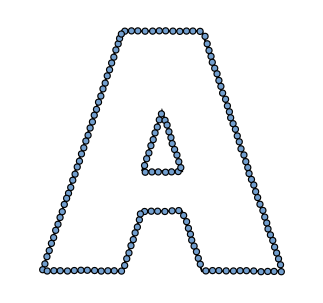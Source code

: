 <?xml version="1.0" encoding="UTF-8"?>
<dia:diagram xmlns:dia="http://www.lysator.liu.se/~alla/dia/">
  <dia:layer name="Background" visible="true" active="true">
    <dia:object type="Standard - Box" version="0" id="O0">
      <dia:attribute name="obj_pos">
        <dia:point val="14.433,10.144"/>
      </dia:attribute>
      <dia:attribute name="obj_bb">
        <dia:rectangle val="14.383,10.094;30.483,25.194"/>
      </dia:attribute>
      <dia:attribute name="elem_corner">
        <dia:point val="14.433,10.144"/>
      </dia:attribute>
      <dia:attribute name="elem_width">
        <dia:real val="16"/>
      </dia:attribute>
      <dia:attribute name="elem_height">
        <dia:real val="15.0"/>
      </dia:attribute>
      <dia:attribute name="border_width">
        <dia:real val="0.1"/>
      </dia:attribute>
      <dia:attribute name="border_color">
        <dia:color val="#ffffff"/>
      </dia:attribute>
      <dia:attribute name="show_background">
        <dia:boolean val="true"/>
      </dia:attribute>
    </dia:object>
    <dia:group>
      <dia:group>
        <dia:object type="Standard - PolyLine" version="0" id="O1">
          <dia:attribute name="obj_pos">
            <dia:point val="16.43,23.601"/>
          </dia:attribute>
          <dia:attribute name="obj_bb">
            <dia:rectangle val="16.367,11.551;28.5,23.664"/>
          </dia:attribute>
          <dia:attribute name="poly_points">
            <dia:point val="16.43,23.601"/>
            <dia:point val="20.43,11.601"/>
            <dia:point val="24.43,11.601"/>
            <dia:point val="28.43,23.601"/>
            <dia:point val="24.43,23.601"/>
            <dia:point val="23.43,20.601"/>
            <dia:point val="21.43,20.601"/>
            <dia:point val="20.43,23.601"/>
            <dia:point val="16.43,23.601"/>
          </dia:attribute>
        </dia:object>
        <dia:object type="Standard - PolyLine" version="0" id="O2">
          <dia:attribute name="obj_pos">
            <dia:point val="21.43,18.601"/>
          </dia:attribute>
          <dia:attribute name="obj_bb">
            <dia:rectangle val="21.367,15.585;23.5,18.664"/>
          </dia:attribute>
          <dia:attribute name="poly_points">
            <dia:point val="21.43,18.601"/>
            <dia:point val="22.43,15.601"/>
            <dia:point val="23.43,18.601"/>
            <dia:point val="21.43,18.601"/>
          </dia:attribute>
        </dia:object>
      </dia:group>
      <dia:object type="Standard - Ellipse" version="0" id="O3">
        <dia:attribute name="obj_pos">
          <dia:point val="20.089,12.084"/>
        </dia:attribute>
        <dia:attribute name="obj_bb">
          <dia:rectangle val="20.059,12.054;20.426,12.42"/>
        </dia:attribute>
        <dia:attribute name="elem_corner">
          <dia:point val="20.089,12.084"/>
        </dia:attribute>
        <dia:attribute name="elem_width">
          <dia:real val="0.306"/>
        </dia:attribute>
        <dia:attribute name="elem_height">
          <dia:real val="0.306"/>
        </dia:attribute>
        <dia:attribute name="border_width">
          <dia:real val="0.06"/>
        </dia:attribute>
        <dia:attribute name="inner_color">
          <dia:color val="#729fcf"/>
        </dia:attribute>
        <dia:attribute name="aspect">
          <dia:enum val="2"/>
        </dia:attribute>
      </dia:object>
      <dia:object type="Standard - Ellipse" version="0" id="O4">
        <dia:attribute name="obj_pos">
          <dia:point val="19.974,12.388"/>
        </dia:attribute>
        <dia:attribute name="obj_bb">
          <dia:rectangle val="19.944,12.358;20.31,12.724"/>
        </dia:attribute>
        <dia:attribute name="elem_corner">
          <dia:point val="19.974,12.388"/>
        </dia:attribute>
        <dia:attribute name="elem_width">
          <dia:real val="0.306"/>
        </dia:attribute>
        <dia:attribute name="elem_height">
          <dia:real val="0.306"/>
        </dia:attribute>
        <dia:attribute name="border_width">
          <dia:real val="0.06"/>
        </dia:attribute>
        <dia:attribute name="inner_color">
          <dia:color val="#729fcf"/>
        </dia:attribute>
        <dia:attribute name="aspect">
          <dia:enum val="2"/>
        </dia:attribute>
      </dia:object>
      <dia:object type="Standard - Ellipse" version="0" id="O5">
        <dia:attribute name="obj_pos">
          <dia:point val="19.872,12.75"/>
        </dia:attribute>
        <dia:attribute name="obj_bb">
          <dia:rectangle val="19.842,12.72;20.208,13.086"/>
        </dia:attribute>
        <dia:attribute name="elem_corner">
          <dia:point val="19.872,12.75"/>
        </dia:attribute>
        <dia:attribute name="elem_width">
          <dia:real val="0.306"/>
        </dia:attribute>
        <dia:attribute name="elem_height">
          <dia:real val="0.306"/>
        </dia:attribute>
        <dia:attribute name="border_width">
          <dia:real val="0.06"/>
        </dia:attribute>
        <dia:attribute name="inner_color">
          <dia:color val="#729fcf"/>
        </dia:attribute>
        <dia:attribute name="aspect">
          <dia:enum val="2"/>
        </dia:attribute>
      </dia:object>
      <dia:object type="Standard - Ellipse" version="0" id="O6">
        <dia:attribute name="obj_pos">
          <dia:point val="19.761,13.04"/>
        </dia:attribute>
        <dia:attribute name="obj_bb">
          <dia:rectangle val="19.731,13.011;20.097,13.377"/>
        </dia:attribute>
        <dia:attribute name="elem_corner">
          <dia:point val="19.761,13.04"/>
        </dia:attribute>
        <dia:attribute name="elem_width">
          <dia:real val="0.306"/>
        </dia:attribute>
        <dia:attribute name="elem_height">
          <dia:real val="0.306"/>
        </dia:attribute>
        <dia:attribute name="border_width">
          <dia:real val="0.06"/>
        </dia:attribute>
        <dia:attribute name="inner_color">
          <dia:color val="#729fcf"/>
        </dia:attribute>
        <dia:attribute name="aspect">
          <dia:enum val="2"/>
        </dia:attribute>
      </dia:object>
      <dia:object type="Standard - Ellipse" version="0" id="O7">
        <dia:attribute name="obj_pos">
          <dia:point val="19.658,13.38"/>
        </dia:attribute>
        <dia:attribute name="obj_bb">
          <dia:rectangle val="19.628,13.35;19.994,13.716"/>
        </dia:attribute>
        <dia:attribute name="elem_corner">
          <dia:point val="19.658,13.38"/>
        </dia:attribute>
        <dia:attribute name="elem_width">
          <dia:real val="0.306"/>
        </dia:attribute>
        <dia:attribute name="elem_height">
          <dia:real val="0.306"/>
        </dia:attribute>
        <dia:attribute name="border_width">
          <dia:real val="0.06"/>
        </dia:attribute>
        <dia:attribute name="inner_color">
          <dia:color val="#729fcf"/>
        </dia:attribute>
        <dia:attribute name="aspect">
          <dia:enum val="2"/>
        </dia:attribute>
      </dia:object>
      <dia:object type="Standard - Ellipse" version="0" id="O8">
        <dia:attribute name="obj_pos">
          <dia:point val="19.542,13.684"/>
        </dia:attribute>
        <dia:attribute name="obj_bb">
          <dia:rectangle val="19.512,13.654;19.878,14.02"/>
        </dia:attribute>
        <dia:attribute name="elem_corner">
          <dia:point val="19.542,13.684"/>
        </dia:attribute>
        <dia:attribute name="elem_width">
          <dia:real val="0.306"/>
        </dia:attribute>
        <dia:attribute name="elem_height">
          <dia:real val="0.306"/>
        </dia:attribute>
        <dia:attribute name="border_width">
          <dia:real val="0.06"/>
        </dia:attribute>
        <dia:attribute name="inner_color">
          <dia:color val="#729fcf"/>
        </dia:attribute>
        <dia:attribute name="aspect">
          <dia:enum val="2"/>
        </dia:attribute>
      </dia:object>
      <dia:object type="Standard - Ellipse" version="0" id="O9">
        <dia:attribute name="obj_pos">
          <dia:point val="19.44,14.046"/>
        </dia:attribute>
        <dia:attribute name="obj_bb">
          <dia:rectangle val="19.41,14.016;19.777,14.382"/>
        </dia:attribute>
        <dia:attribute name="elem_corner">
          <dia:point val="19.44,14.046"/>
        </dia:attribute>
        <dia:attribute name="elem_width">
          <dia:real val="0.306"/>
        </dia:attribute>
        <dia:attribute name="elem_height">
          <dia:real val="0.306"/>
        </dia:attribute>
        <dia:attribute name="border_width">
          <dia:real val="0.06"/>
        </dia:attribute>
        <dia:attribute name="inner_color">
          <dia:color val="#729fcf"/>
        </dia:attribute>
        <dia:attribute name="aspect">
          <dia:enum val="2"/>
        </dia:attribute>
      </dia:object>
      <dia:object type="Standard - Ellipse" version="0" id="O10">
        <dia:attribute name="obj_pos">
          <dia:point val="19.329,14.336"/>
        </dia:attribute>
        <dia:attribute name="obj_bb">
          <dia:rectangle val="19.299,14.306;19.666,14.672"/>
        </dia:attribute>
        <dia:attribute name="elem_corner">
          <dia:point val="19.329,14.336"/>
        </dia:attribute>
        <dia:attribute name="elem_width">
          <dia:real val="0.306"/>
        </dia:attribute>
        <dia:attribute name="elem_height">
          <dia:real val="0.306"/>
        </dia:attribute>
        <dia:attribute name="border_width">
          <dia:real val="0.06"/>
        </dia:attribute>
        <dia:attribute name="inner_color">
          <dia:color val="#729fcf"/>
        </dia:attribute>
        <dia:attribute name="aspect">
          <dia:enum val="2"/>
        </dia:attribute>
      </dia:object>
      <dia:object type="Standard - Ellipse" version="0" id="O11">
        <dia:attribute name="obj_pos">
          <dia:point val="19.222,14.695"/>
        </dia:attribute>
        <dia:attribute name="obj_bb">
          <dia:rectangle val="19.192,14.665;19.558,15.031"/>
        </dia:attribute>
        <dia:attribute name="elem_corner">
          <dia:point val="19.222,14.695"/>
        </dia:attribute>
        <dia:attribute name="elem_width">
          <dia:real val="0.306"/>
        </dia:attribute>
        <dia:attribute name="elem_height">
          <dia:real val="0.306"/>
        </dia:attribute>
        <dia:attribute name="border_width">
          <dia:real val="0.06"/>
        </dia:attribute>
        <dia:attribute name="inner_color">
          <dia:color val="#729fcf"/>
        </dia:attribute>
        <dia:attribute name="aspect">
          <dia:enum val="2"/>
        </dia:attribute>
      </dia:object>
      <dia:object type="Standard - Ellipse" version="0" id="O12">
        <dia:attribute name="obj_pos">
          <dia:point val="19.106,14.999"/>
        </dia:attribute>
        <dia:attribute name="obj_bb">
          <dia:rectangle val="19.076,14.969;19.442,15.335"/>
        </dia:attribute>
        <dia:attribute name="elem_corner">
          <dia:point val="19.106,14.999"/>
        </dia:attribute>
        <dia:attribute name="elem_width">
          <dia:real val="0.306"/>
        </dia:attribute>
        <dia:attribute name="elem_height">
          <dia:real val="0.306"/>
        </dia:attribute>
        <dia:attribute name="border_width">
          <dia:real val="0.06"/>
        </dia:attribute>
        <dia:attribute name="inner_color">
          <dia:color val="#729fcf"/>
        </dia:attribute>
        <dia:attribute name="aspect">
          <dia:enum val="2"/>
        </dia:attribute>
      </dia:object>
      <dia:object type="Standard - Ellipse" version="0" id="O13">
        <dia:attribute name="obj_pos">
          <dia:point val="19.004,15.361"/>
        </dia:attribute>
        <dia:attribute name="obj_bb">
          <dia:rectangle val="18.974,15.331;19.34,15.697"/>
        </dia:attribute>
        <dia:attribute name="elem_corner">
          <dia:point val="19.004,15.361"/>
        </dia:attribute>
        <dia:attribute name="elem_width">
          <dia:real val="0.306"/>
        </dia:attribute>
        <dia:attribute name="elem_height">
          <dia:real val="0.306"/>
        </dia:attribute>
        <dia:attribute name="border_width">
          <dia:real val="0.06"/>
        </dia:attribute>
        <dia:attribute name="inner_color">
          <dia:color val="#729fcf"/>
        </dia:attribute>
        <dia:attribute name="aspect">
          <dia:enum val="2"/>
        </dia:attribute>
      </dia:object>
      <dia:object type="Standard - Ellipse" version="0" id="O14">
        <dia:attribute name="obj_pos">
          <dia:point val="18.893,15.652"/>
        </dia:attribute>
        <dia:attribute name="obj_bb">
          <dia:rectangle val="18.863,15.621;19.23,15.988"/>
        </dia:attribute>
        <dia:attribute name="elem_corner">
          <dia:point val="18.893,15.652"/>
        </dia:attribute>
        <dia:attribute name="elem_width">
          <dia:real val="0.306"/>
        </dia:attribute>
        <dia:attribute name="elem_height">
          <dia:real val="0.306"/>
        </dia:attribute>
        <dia:attribute name="border_width">
          <dia:real val="0.06"/>
        </dia:attribute>
        <dia:attribute name="inner_color">
          <dia:color val="#729fcf"/>
        </dia:attribute>
        <dia:attribute name="aspect">
          <dia:enum val="2"/>
        </dia:attribute>
      </dia:object>
      <dia:object type="Standard - Ellipse" version="0" id="O15">
        <dia:attribute name="obj_pos">
          <dia:point val="18.802,15.987"/>
        </dia:attribute>
        <dia:attribute name="obj_bb">
          <dia:rectangle val="18.771,15.957;19.138,16.323"/>
        </dia:attribute>
        <dia:attribute name="elem_corner">
          <dia:point val="18.802,15.987"/>
        </dia:attribute>
        <dia:attribute name="elem_width">
          <dia:real val="0.306"/>
        </dia:attribute>
        <dia:attribute name="elem_height">
          <dia:real val="0.306"/>
        </dia:attribute>
        <dia:attribute name="border_width">
          <dia:real val="0.06"/>
        </dia:attribute>
        <dia:attribute name="inner_color">
          <dia:color val="#729fcf"/>
        </dia:attribute>
        <dia:attribute name="aspect">
          <dia:enum val="2"/>
        </dia:attribute>
      </dia:object>
      <dia:object type="Standard - Ellipse" version="0" id="O16">
        <dia:attribute name="obj_pos">
          <dia:point val="18.686,16.291"/>
        </dia:attribute>
        <dia:attribute name="obj_bb">
          <dia:rectangle val="18.656,16.261;19.022,16.627"/>
        </dia:attribute>
        <dia:attribute name="elem_corner">
          <dia:point val="18.686,16.291"/>
        </dia:attribute>
        <dia:attribute name="elem_width">
          <dia:real val="0.306"/>
        </dia:attribute>
        <dia:attribute name="elem_height">
          <dia:real val="0.306"/>
        </dia:attribute>
        <dia:attribute name="border_width">
          <dia:real val="0.06"/>
        </dia:attribute>
        <dia:attribute name="inner_color">
          <dia:color val="#729fcf"/>
        </dia:attribute>
        <dia:attribute name="aspect">
          <dia:enum val="2"/>
        </dia:attribute>
      </dia:object>
      <dia:object type="Standard - Ellipse" version="0" id="O17">
        <dia:attribute name="obj_pos">
          <dia:point val="18.584,16.653"/>
        </dia:attribute>
        <dia:attribute name="obj_bb">
          <dia:rectangle val="18.554,16.623;18.92,16.99"/>
        </dia:attribute>
        <dia:attribute name="elem_corner">
          <dia:point val="18.584,16.653"/>
        </dia:attribute>
        <dia:attribute name="elem_width">
          <dia:real val="0.306"/>
        </dia:attribute>
        <dia:attribute name="elem_height">
          <dia:real val="0.306"/>
        </dia:attribute>
        <dia:attribute name="border_width">
          <dia:real val="0.06"/>
        </dia:attribute>
        <dia:attribute name="inner_color">
          <dia:color val="#729fcf"/>
        </dia:attribute>
        <dia:attribute name="aspect">
          <dia:enum val="2"/>
        </dia:attribute>
      </dia:object>
      <dia:object type="Standard - Ellipse" version="0" id="O18">
        <dia:attribute name="obj_pos">
          <dia:point val="18.473,16.944"/>
        </dia:attribute>
        <dia:attribute name="obj_bb">
          <dia:rectangle val="18.443,16.914;18.809,17.28"/>
        </dia:attribute>
        <dia:attribute name="elem_corner">
          <dia:point val="18.473,16.944"/>
        </dia:attribute>
        <dia:attribute name="elem_width">
          <dia:real val="0.306"/>
        </dia:attribute>
        <dia:attribute name="elem_height">
          <dia:real val="0.306"/>
        </dia:attribute>
        <dia:attribute name="border_width">
          <dia:real val="0.06"/>
        </dia:attribute>
        <dia:attribute name="inner_color">
          <dia:color val="#729fcf"/>
        </dia:attribute>
        <dia:attribute name="aspect">
          <dia:enum val="2"/>
        </dia:attribute>
      </dia:object>
      <dia:object type="Standard - Ellipse" version="0" id="O19">
        <dia:attribute name="obj_pos">
          <dia:point val="18.37,17.283"/>
        </dia:attribute>
        <dia:attribute name="obj_bb">
          <dia:rectangle val="18.34,17.253;18.706,17.619"/>
        </dia:attribute>
        <dia:attribute name="elem_corner">
          <dia:point val="18.37,17.283"/>
        </dia:attribute>
        <dia:attribute name="elem_width">
          <dia:real val="0.306"/>
        </dia:attribute>
        <dia:attribute name="elem_height">
          <dia:real val="0.306"/>
        </dia:attribute>
        <dia:attribute name="border_width">
          <dia:real val="0.06"/>
        </dia:attribute>
        <dia:attribute name="inner_color">
          <dia:color val="#729fcf"/>
        </dia:attribute>
        <dia:attribute name="aspect">
          <dia:enum val="2"/>
        </dia:attribute>
      </dia:object>
      <dia:object type="Standard - Ellipse" version="0" id="O20">
        <dia:attribute name="obj_pos">
          <dia:point val="18.254,17.587"/>
        </dia:attribute>
        <dia:attribute name="obj_bb">
          <dia:rectangle val="18.224,17.557;18.59,17.923"/>
        </dia:attribute>
        <dia:attribute name="elem_corner">
          <dia:point val="18.254,17.587"/>
        </dia:attribute>
        <dia:attribute name="elem_width">
          <dia:real val="0.306"/>
        </dia:attribute>
        <dia:attribute name="elem_height">
          <dia:real val="0.306"/>
        </dia:attribute>
        <dia:attribute name="border_width">
          <dia:real val="0.06"/>
        </dia:attribute>
        <dia:attribute name="inner_color">
          <dia:color val="#729fcf"/>
        </dia:attribute>
        <dia:attribute name="aspect">
          <dia:enum val="2"/>
        </dia:attribute>
      </dia:object>
      <dia:object type="Standard - Ellipse" version="0" id="O21">
        <dia:attribute name="obj_pos">
          <dia:point val="18.152,17.949"/>
        </dia:attribute>
        <dia:attribute name="obj_bb">
          <dia:rectangle val="18.122,17.919;18.489,18.285"/>
        </dia:attribute>
        <dia:attribute name="elem_corner">
          <dia:point val="18.152,17.949"/>
        </dia:attribute>
        <dia:attribute name="elem_width">
          <dia:real val="0.306"/>
        </dia:attribute>
        <dia:attribute name="elem_height">
          <dia:real val="0.306"/>
        </dia:attribute>
        <dia:attribute name="border_width">
          <dia:real val="0.06"/>
        </dia:attribute>
        <dia:attribute name="inner_color">
          <dia:color val="#729fcf"/>
        </dia:attribute>
        <dia:attribute name="aspect">
          <dia:enum val="2"/>
        </dia:attribute>
      </dia:object>
      <dia:object type="Standard - Ellipse" version="0" id="O22">
        <dia:attribute name="obj_pos">
          <dia:point val="18.042,18.239"/>
        </dia:attribute>
        <dia:attribute name="obj_bb">
          <dia:rectangle val="18.012,18.209;18.378,18.576"/>
        </dia:attribute>
        <dia:attribute name="elem_corner">
          <dia:point val="18.042,18.239"/>
        </dia:attribute>
        <dia:attribute name="elem_width">
          <dia:real val="0.306"/>
        </dia:attribute>
        <dia:attribute name="elem_height">
          <dia:real val="0.306"/>
        </dia:attribute>
        <dia:attribute name="border_width">
          <dia:real val="0.06"/>
        </dia:attribute>
        <dia:attribute name="inner_color">
          <dia:color val="#729fcf"/>
        </dia:attribute>
        <dia:attribute name="aspect">
          <dia:enum val="2"/>
        </dia:attribute>
      </dia:object>
      <dia:object type="Standard - Ellipse" version="0" id="O23">
        <dia:attribute name="obj_pos">
          <dia:point val="17.934,18.598"/>
        </dia:attribute>
        <dia:attribute name="obj_bb">
          <dia:rectangle val="17.904,18.568;18.27,18.934"/>
        </dia:attribute>
        <dia:attribute name="elem_corner">
          <dia:point val="17.934,18.598"/>
        </dia:attribute>
        <dia:attribute name="elem_width">
          <dia:real val="0.306"/>
        </dia:attribute>
        <dia:attribute name="elem_height">
          <dia:real val="0.306"/>
        </dia:attribute>
        <dia:attribute name="border_width">
          <dia:real val="0.06"/>
        </dia:attribute>
        <dia:attribute name="inner_color">
          <dia:color val="#729fcf"/>
        </dia:attribute>
        <dia:attribute name="aspect">
          <dia:enum val="2"/>
        </dia:attribute>
      </dia:object>
      <dia:object type="Standard - Ellipse" version="0" id="O24">
        <dia:attribute name="obj_pos">
          <dia:point val="17.818,18.902"/>
        </dia:attribute>
        <dia:attribute name="obj_bb">
          <dia:rectangle val="17.788,18.872;18.154,19.238"/>
        </dia:attribute>
        <dia:attribute name="elem_corner">
          <dia:point val="17.818,18.902"/>
        </dia:attribute>
        <dia:attribute name="elem_width">
          <dia:real val="0.306"/>
        </dia:attribute>
        <dia:attribute name="elem_height">
          <dia:real val="0.306"/>
        </dia:attribute>
        <dia:attribute name="border_width">
          <dia:real val="0.06"/>
        </dia:attribute>
        <dia:attribute name="inner_color">
          <dia:color val="#729fcf"/>
        </dia:attribute>
        <dia:attribute name="aspect">
          <dia:enum val="2"/>
        </dia:attribute>
      </dia:object>
      <dia:object type="Standard - Ellipse" version="0" id="O25">
        <dia:attribute name="obj_pos">
          <dia:point val="17.716,19.264"/>
        </dia:attribute>
        <dia:attribute name="obj_bb">
          <dia:rectangle val="17.686,19.234;18.053,19.601"/>
        </dia:attribute>
        <dia:attribute name="elem_corner">
          <dia:point val="17.716,19.264"/>
        </dia:attribute>
        <dia:attribute name="elem_width">
          <dia:real val="0.306"/>
        </dia:attribute>
        <dia:attribute name="elem_height">
          <dia:real val="0.306"/>
        </dia:attribute>
        <dia:attribute name="border_width">
          <dia:real val="0.06"/>
        </dia:attribute>
        <dia:attribute name="inner_color">
          <dia:color val="#729fcf"/>
        </dia:attribute>
        <dia:attribute name="aspect">
          <dia:enum val="2"/>
        </dia:attribute>
      </dia:object>
      <dia:object type="Standard - Ellipse" version="0" id="O26">
        <dia:attribute name="obj_pos">
          <dia:point val="17.605,19.555"/>
        </dia:attribute>
        <dia:attribute name="obj_bb">
          <dia:rectangle val="17.576,19.525;17.942,19.891"/>
        </dia:attribute>
        <dia:attribute name="elem_corner">
          <dia:point val="17.605,19.555"/>
        </dia:attribute>
        <dia:attribute name="elem_width">
          <dia:real val="0.306"/>
        </dia:attribute>
        <dia:attribute name="elem_height">
          <dia:real val="0.306"/>
        </dia:attribute>
        <dia:attribute name="border_width">
          <dia:real val="0.06"/>
        </dia:attribute>
        <dia:attribute name="inner_color">
          <dia:color val="#729fcf"/>
        </dia:attribute>
        <dia:attribute name="aspect">
          <dia:enum val="2"/>
        </dia:attribute>
      </dia:object>
      <dia:object type="Standard - Ellipse" version="0" id="O27">
        <dia:attribute name="obj_pos">
          <dia:point val="17.511,19.808"/>
        </dia:attribute>
        <dia:attribute name="obj_bb">
          <dia:rectangle val="17.481,19.779;17.847,20.145"/>
        </dia:attribute>
        <dia:attribute name="elem_corner">
          <dia:point val="17.511,19.808"/>
        </dia:attribute>
        <dia:attribute name="elem_width">
          <dia:real val="0.306"/>
        </dia:attribute>
        <dia:attribute name="elem_height">
          <dia:real val="0.306"/>
        </dia:attribute>
        <dia:attribute name="border_width">
          <dia:real val="0.06"/>
        </dia:attribute>
        <dia:attribute name="inner_color">
          <dia:color val="#729fcf"/>
        </dia:attribute>
        <dia:attribute name="aspect">
          <dia:enum val="2"/>
        </dia:attribute>
      </dia:object>
      <dia:object type="Standard - Ellipse" version="0" id="O28">
        <dia:attribute name="obj_pos">
          <dia:point val="17.395,20.113"/>
        </dia:attribute>
        <dia:attribute name="obj_bb">
          <dia:rectangle val="17.365,20.083;17.731,20.449"/>
        </dia:attribute>
        <dia:attribute name="elem_corner">
          <dia:point val="17.395,20.113"/>
        </dia:attribute>
        <dia:attribute name="elem_width">
          <dia:real val="0.306"/>
        </dia:attribute>
        <dia:attribute name="elem_height">
          <dia:real val="0.306"/>
        </dia:attribute>
        <dia:attribute name="border_width">
          <dia:real val="0.06"/>
        </dia:attribute>
        <dia:attribute name="inner_color">
          <dia:color val="#729fcf"/>
        </dia:attribute>
        <dia:attribute name="aspect">
          <dia:enum val="2"/>
        </dia:attribute>
      </dia:object>
      <dia:object type="Standard - Ellipse" version="0" id="O29">
        <dia:attribute name="obj_pos">
          <dia:point val="17.294,20.475"/>
        </dia:attribute>
        <dia:attribute name="obj_bb">
          <dia:rectangle val="17.264,20.445;17.63,20.811"/>
        </dia:attribute>
        <dia:attribute name="elem_corner">
          <dia:point val="17.294,20.475"/>
        </dia:attribute>
        <dia:attribute name="elem_width">
          <dia:real val="0.306"/>
        </dia:attribute>
        <dia:attribute name="elem_height">
          <dia:real val="0.306"/>
        </dia:attribute>
        <dia:attribute name="border_width">
          <dia:real val="0.06"/>
        </dia:attribute>
        <dia:attribute name="inner_color">
          <dia:color val="#729fcf"/>
        </dia:attribute>
        <dia:attribute name="aspect">
          <dia:enum val="2"/>
        </dia:attribute>
      </dia:object>
      <dia:object type="Standard - Ellipse" version="0" id="O30">
        <dia:attribute name="obj_pos">
          <dia:point val="17.183,20.765"/>
        </dia:attribute>
        <dia:attribute name="obj_bb">
          <dia:rectangle val="17.152,20.735;17.519,21.101"/>
        </dia:attribute>
        <dia:attribute name="elem_corner">
          <dia:point val="17.183,20.765"/>
        </dia:attribute>
        <dia:attribute name="elem_width">
          <dia:real val="0.306"/>
        </dia:attribute>
        <dia:attribute name="elem_height">
          <dia:real val="0.306"/>
        </dia:attribute>
        <dia:attribute name="border_width">
          <dia:real val="0.06"/>
        </dia:attribute>
        <dia:attribute name="inner_color">
          <dia:color val="#729fcf"/>
        </dia:attribute>
        <dia:attribute name="aspect">
          <dia:enum val="2"/>
        </dia:attribute>
      </dia:object>
      <dia:object type="Standard - Ellipse" version="0" id="O31">
        <dia:attribute name="obj_pos">
          <dia:point val="17.079,21.104"/>
        </dia:attribute>
        <dia:attribute name="obj_bb">
          <dia:rectangle val="17.049,21.074;17.415,21.44"/>
        </dia:attribute>
        <dia:attribute name="elem_corner">
          <dia:point val="17.079,21.104"/>
        </dia:attribute>
        <dia:attribute name="elem_width">
          <dia:real val="0.306"/>
        </dia:attribute>
        <dia:attribute name="elem_height">
          <dia:real val="0.306"/>
        </dia:attribute>
        <dia:attribute name="border_width">
          <dia:real val="0.06"/>
        </dia:attribute>
        <dia:attribute name="inner_color">
          <dia:color val="#729fcf"/>
        </dia:attribute>
        <dia:attribute name="aspect">
          <dia:enum val="2"/>
        </dia:attribute>
      </dia:object>
      <dia:object type="Standard - Ellipse" version="0" id="O32">
        <dia:attribute name="obj_pos">
          <dia:point val="16.963,21.408"/>
        </dia:attribute>
        <dia:attribute name="obj_bb">
          <dia:rectangle val="16.933,21.378;17.299,21.744"/>
        </dia:attribute>
        <dia:attribute name="elem_corner">
          <dia:point val="16.963,21.408"/>
        </dia:attribute>
        <dia:attribute name="elem_width">
          <dia:real val="0.306"/>
        </dia:attribute>
        <dia:attribute name="elem_height">
          <dia:real val="0.306"/>
        </dia:attribute>
        <dia:attribute name="border_width">
          <dia:real val="0.06"/>
        </dia:attribute>
        <dia:attribute name="inner_color">
          <dia:color val="#729fcf"/>
        </dia:attribute>
        <dia:attribute name="aspect">
          <dia:enum val="2"/>
        </dia:attribute>
      </dia:object>
      <dia:object type="Standard - Ellipse" version="0" id="O33">
        <dia:attribute name="obj_pos">
          <dia:point val="16.862,21.77"/>
        </dia:attribute>
        <dia:attribute name="obj_bb">
          <dia:rectangle val="16.832,21.741;17.198,22.107"/>
        </dia:attribute>
        <dia:attribute name="elem_corner">
          <dia:point val="16.862,21.77"/>
        </dia:attribute>
        <dia:attribute name="elem_width">
          <dia:real val="0.306"/>
        </dia:attribute>
        <dia:attribute name="elem_height">
          <dia:real val="0.306"/>
        </dia:attribute>
        <dia:attribute name="border_width">
          <dia:real val="0.06"/>
        </dia:attribute>
        <dia:attribute name="inner_color">
          <dia:color val="#729fcf"/>
        </dia:attribute>
        <dia:attribute name="aspect">
          <dia:enum val="2"/>
        </dia:attribute>
      </dia:object>
      <dia:object type="Standard - Ellipse" version="0" id="O34">
        <dia:attribute name="obj_pos">
          <dia:point val="16.751,22.061"/>
        </dia:attribute>
        <dia:attribute name="obj_bb">
          <dia:rectangle val="16.721,22.031;17.087,22.397"/>
        </dia:attribute>
        <dia:attribute name="elem_corner">
          <dia:point val="16.751,22.061"/>
        </dia:attribute>
        <dia:attribute name="elem_width">
          <dia:real val="0.306"/>
        </dia:attribute>
        <dia:attribute name="elem_height">
          <dia:real val="0.306"/>
        </dia:attribute>
        <dia:attribute name="border_width">
          <dia:real val="0.06"/>
        </dia:attribute>
        <dia:attribute name="inner_color">
          <dia:color val="#729fcf"/>
        </dia:attribute>
        <dia:attribute name="aspect">
          <dia:enum val="2"/>
        </dia:attribute>
      </dia:object>
      <dia:object type="Standard - Ellipse" version="0" id="O35">
        <dia:attribute name="obj_pos">
          <dia:point val="16.643,22.419"/>
        </dia:attribute>
        <dia:attribute name="obj_bb">
          <dia:rectangle val="16.613,22.389;16.979,22.756"/>
        </dia:attribute>
        <dia:attribute name="elem_corner">
          <dia:point val="16.643,22.419"/>
        </dia:attribute>
        <dia:attribute name="elem_width">
          <dia:real val="0.306"/>
        </dia:attribute>
        <dia:attribute name="elem_height">
          <dia:real val="0.306"/>
        </dia:attribute>
        <dia:attribute name="border_width">
          <dia:real val="0.06"/>
        </dia:attribute>
        <dia:attribute name="inner_color">
          <dia:color val="#729fcf"/>
        </dia:attribute>
        <dia:attribute name="aspect">
          <dia:enum val="2"/>
        </dia:attribute>
      </dia:object>
      <dia:object type="Standard - Ellipse" version="0" id="O36">
        <dia:attribute name="obj_pos">
          <dia:point val="16.527,22.724"/>
        </dia:attribute>
        <dia:attribute name="obj_bb">
          <dia:rectangle val="16.497,22.694;16.863,23.06"/>
        </dia:attribute>
        <dia:attribute name="elem_corner">
          <dia:point val="16.527,22.724"/>
        </dia:attribute>
        <dia:attribute name="elem_width">
          <dia:real val="0.306"/>
        </dia:attribute>
        <dia:attribute name="elem_height">
          <dia:real val="0.306"/>
        </dia:attribute>
        <dia:attribute name="border_width">
          <dia:real val="0.06"/>
        </dia:attribute>
        <dia:attribute name="inner_color">
          <dia:color val="#729fcf"/>
        </dia:attribute>
        <dia:attribute name="aspect">
          <dia:enum val="2"/>
        </dia:attribute>
      </dia:object>
      <dia:object type="Standard - Ellipse" version="0" id="O37">
        <dia:attribute name="obj_pos">
          <dia:point val="16.426,23.086"/>
        </dia:attribute>
        <dia:attribute name="obj_bb">
          <dia:rectangle val="16.396,23.056;16.762,23.422"/>
        </dia:attribute>
        <dia:attribute name="elem_corner">
          <dia:point val="16.426,23.086"/>
        </dia:attribute>
        <dia:attribute name="elem_width">
          <dia:real val="0.306"/>
        </dia:attribute>
        <dia:attribute name="elem_height">
          <dia:real val="0.306"/>
        </dia:attribute>
        <dia:attribute name="border_width">
          <dia:real val="0.06"/>
        </dia:attribute>
        <dia:attribute name="inner_color">
          <dia:color val="#729fcf"/>
        </dia:attribute>
        <dia:attribute name="aspect">
          <dia:enum val="2"/>
        </dia:attribute>
      </dia:object>
      <dia:object type="Standard - Ellipse" version="0" id="O38">
        <dia:attribute name="obj_pos">
          <dia:point val="16.315,23.376"/>
        </dia:attribute>
        <dia:attribute name="obj_bb">
          <dia:rectangle val="16.285,23.346;16.651,23.712"/>
        </dia:attribute>
        <dia:attribute name="elem_corner">
          <dia:point val="16.315,23.376"/>
        </dia:attribute>
        <dia:attribute name="elem_width">
          <dia:real val="0.306"/>
        </dia:attribute>
        <dia:attribute name="elem_height">
          <dia:real val="0.306"/>
        </dia:attribute>
        <dia:attribute name="border_width">
          <dia:real val="0.06"/>
        </dia:attribute>
        <dia:attribute name="inner_color">
          <dia:color val="#729fcf"/>
        </dia:attribute>
        <dia:attribute name="aspect">
          <dia:enum val="2"/>
        </dia:attribute>
      </dia:object>
      <dia:object type="Standard - Ellipse" version="0" id="O39">
        <dia:attribute name="obj_pos">
          <dia:point val="16.54,23.441"/>
        </dia:attribute>
        <dia:attribute name="obj_bb">
          <dia:rectangle val="16.51,23.411;16.876,23.777"/>
        </dia:attribute>
        <dia:attribute name="elem_corner">
          <dia:point val="16.54,23.441"/>
        </dia:attribute>
        <dia:attribute name="elem_width">
          <dia:real val="0.306"/>
        </dia:attribute>
        <dia:attribute name="elem_height">
          <dia:real val="0.306"/>
        </dia:attribute>
        <dia:attribute name="border_width">
          <dia:real val="0.06"/>
        </dia:attribute>
        <dia:attribute name="inner_color">
          <dia:color val="#729fcf"/>
        </dia:attribute>
        <dia:attribute name="aspect">
          <dia:enum val="2"/>
        </dia:attribute>
      </dia:object>
      <dia:object type="Standard - Ellipse" version="0" id="O40">
        <dia:attribute name="obj_pos">
          <dia:point val="16.873,23.427"/>
        </dia:attribute>
        <dia:attribute name="obj_bb">
          <dia:rectangle val="16.843,23.397;17.21,23.763"/>
        </dia:attribute>
        <dia:attribute name="elem_corner">
          <dia:point val="16.873,23.427"/>
        </dia:attribute>
        <dia:attribute name="elem_width">
          <dia:real val="0.306"/>
        </dia:attribute>
        <dia:attribute name="elem_height">
          <dia:real val="0.306"/>
        </dia:attribute>
        <dia:attribute name="border_width">
          <dia:real val="0.06"/>
        </dia:attribute>
        <dia:attribute name="inner_color">
          <dia:color val="#729fcf"/>
        </dia:attribute>
        <dia:attribute name="aspect">
          <dia:enum val="2"/>
        </dia:attribute>
      </dia:object>
      <dia:object type="Standard - Ellipse" version="0" id="O41">
        <dia:attribute name="obj_pos">
          <dia:point val="17.192,23.427"/>
        </dia:attribute>
        <dia:attribute name="obj_bb">
          <dia:rectangle val="17.162,23.397;17.528,23.763"/>
        </dia:attribute>
        <dia:attribute name="elem_corner">
          <dia:point val="17.192,23.427"/>
        </dia:attribute>
        <dia:attribute name="elem_width">
          <dia:real val="0.306"/>
        </dia:attribute>
        <dia:attribute name="elem_height">
          <dia:real val="0.306"/>
        </dia:attribute>
        <dia:attribute name="border_width">
          <dia:real val="0.06"/>
        </dia:attribute>
        <dia:attribute name="inner_color">
          <dia:color val="#729fcf"/>
        </dia:attribute>
        <dia:attribute name="aspect">
          <dia:enum val="2"/>
        </dia:attribute>
      </dia:object>
      <dia:object type="Standard - Ellipse" version="0" id="O42">
        <dia:attribute name="obj_pos">
          <dia:point val="17.554,23.441"/>
        </dia:attribute>
        <dia:attribute name="obj_bb">
          <dia:rectangle val="17.524,23.411;17.89,23.777"/>
        </dia:attribute>
        <dia:attribute name="elem_corner">
          <dia:point val="17.554,23.441"/>
        </dia:attribute>
        <dia:attribute name="elem_width">
          <dia:real val="0.306"/>
        </dia:attribute>
        <dia:attribute name="elem_height">
          <dia:real val="0.306"/>
        </dia:attribute>
        <dia:attribute name="border_width">
          <dia:real val="0.06"/>
        </dia:attribute>
        <dia:attribute name="inner_color">
          <dia:color val="#729fcf"/>
        </dia:attribute>
        <dia:attribute name="aspect">
          <dia:enum val="2"/>
        </dia:attribute>
      </dia:object>
      <dia:object type="Standard - Ellipse" version="0" id="O43">
        <dia:attribute name="obj_pos">
          <dia:point val="17.895,23.418"/>
        </dia:attribute>
        <dia:attribute name="obj_bb">
          <dia:rectangle val="17.865,23.388;18.232,23.755"/>
        </dia:attribute>
        <dia:attribute name="elem_corner">
          <dia:point val="17.895,23.418"/>
        </dia:attribute>
        <dia:attribute name="elem_width">
          <dia:real val="0.306"/>
        </dia:attribute>
        <dia:attribute name="elem_height">
          <dia:real val="0.306"/>
        </dia:attribute>
        <dia:attribute name="border_width">
          <dia:real val="0.06"/>
        </dia:attribute>
        <dia:attribute name="inner_color">
          <dia:color val="#729fcf"/>
        </dia:attribute>
        <dia:attribute name="aspect">
          <dia:enum val="2"/>
        </dia:attribute>
      </dia:object>
      <dia:object type="Standard - Ellipse" version="0" id="O44">
        <dia:attribute name="obj_pos">
          <dia:point val="18.228,23.404"/>
        </dia:attribute>
        <dia:attribute name="obj_bb">
          <dia:rectangle val="18.198,23.374;18.565,23.74"/>
        </dia:attribute>
        <dia:attribute name="elem_corner">
          <dia:point val="18.228,23.404"/>
        </dia:attribute>
        <dia:attribute name="elem_width">
          <dia:real val="0.306"/>
        </dia:attribute>
        <dia:attribute name="elem_height">
          <dia:real val="0.306"/>
        </dia:attribute>
        <dia:attribute name="border_width">
          <dia:real val="0.06"/>
        </dia:attribute>
        <dia:attribute name="inner_color">
          <dia:color val="#729fcf"/>
        </dia:attribute>
        <dia:attribute name="aspect">
          <dia:enum val="2"/>
        </dia:attribute>
      </dia:object>
      <dia:object type="Standard - Ellipse" version="0" id="O45">
        <dia:attribute name="obj_pos">
          <dia:point val="18.547,23.404"/>
        </dia:attribute>
        <dia:attribute name="obj_bb">
          <dia:rectangle val="18.517,23.374;18.883,23.74"/>
        </dia:attribute>
        <dia:attribute name="elem_corner">
          <dia:point val="18.547,23.404"/>
        </dia:attribute>
        <dia:attribute name="elem_width">
          <dia:real val="0.306"/>
        </dia:attribute>
        <dia:attribute name="elem_height">
          <dia:real val="0.306"/>
        </dia:attribute>
        <dia:attribute name="border_width">
          <dia:real val="0.06"/>
        </dia:attribute>
        <dia:attribute name="inner_color">
          <dia:color val="#729fcf"/>
        </dia:attribute>
        <dia:attribute name="aspect">
          <dia:enum val="2"/>
        </dia:attribute>
      </dia:object>
      <dia:object type="Standard - Ellipse" version="0" id="O46">
        <dia:attribute name="obj_pos">
          <dia:point val="18.909,23.418"/>
        </dia:attribute>
        <dia:attribute name="obj_bb">
          <dia:rectangle val="18.879,23.388;19.245,23.755"/>
        </dia:attribute>
        <dia:attribute name="elem_corner">
          <dia:point val="18.909,23.418"/>
        </dia:attribute>
        <dia:attribute name="elem_width">
          <dia:real val="0.306"/>
        </dia:attribute>
        <dia:attribute name="elem_height">
          <dia:real val="0.306"/>
        </dia:attribute>
        <dia:attribute name="border_width">
          <dia:real val="0.06"/>
        </dia:attribute>
        <dia:attribute name="inner_color">
          <dia:color val="#729fcf"/>
        </dia:attribute>
        <dia:attribute name="aspect">
          <dia:enum val="2"/>
        </dia:attribute>
      </dia:object>
      <dia:object type="Standard - Ellipse" version="0" id="O47">
        <dia:attribute name="obj_pos">
          <dia:point val="19.241,23.445"/>
        </dia:attribute>
        <dia:attribute name="obj_bb">
          <dia:rectangle val="19.211,23.415;19.577,23.781"/>
        </dia:attribute>
        <dia:attribute name="elem_corner">
          <dia:point val="19.241,23.445"/>
        </dia:attribute>
        <dia:attribute name="elem_width">
          <dia:real val="0.306"/>
        </dia:attribute>
        <dia:attribute name="elem_height">
          <dia:real val="0.306"/>
        </dia:attribute>
        <dia:attribute name="border_width">
          <dia:real val="0.06"/>
        </dia:attribute>
        <dia:attribute name="inner_color">
          <dia:color val="#729fcf"/>
        </dia:attribute>
        <dia:attribute name="aspect">
          <dia:enum val="2"/>
        </dia:attribute>
      </dia:object>
      <dia:object type="Standard - Ellipse" version="0" id="O48">
        <dia:attribute name="obj_pos">
          <dia:point val="19.574,23.43"/>
        </dia:attribute>
        <dia:attribute name="obj_bb">
          <dia:rectangle val="19.544,23.4;19.91,23.766"/>
        </dia:attribute>
        <dia:attribute name="elem_corner">
          <dia:point val="19.574,23.43"/>
        </dia:attribute>
        <dia:attribute name="elem_width">
          <dia:real val="0.306"/>
        </dia:attribute>
        <dia:attribute name="elem_height">
          <dia:real val="0.306"/>
        </dia:attribute>
        <dia:attribute name="border_width">
          <dia:real val="0.06"/>
        </dia:attribute>
        <dia:attribute name="inner_color">
          <dia:color val="#729fcf"/>
        </dia:attribute>
        <dia:attribute name="aspect">
          <dia:enum val="2"/>
        </dia:attribute>
      </dia:object>
      <dia:object type="Standard - Ellipse" version="0" id="O49">
        <dia:attribute name="obj_pos">
          <dia:point val="19.893,23.43"/>
        </dia:attribute>
        <dia:attribute name="obj_bb">
          <dia:rectangle val="19.863,23.4;20.229,23.766"/>
        </dia:attribute>
        <dia:attribute name="elem_corner">
          <dia:point val="19.893,23.43"/>
        </dia:attribute>
        <dia:attribute name="elem_width">
          <dia:real val="0.306"/>
        </dia:attribute>
        <dia:attribute name="elem_height">
          <dia:real val="0.306"/>
        </dia:attribute>
        <dia:attribute name="border_width">
          <dia:real val="0.06"/>
        </dia:attribute>
        <dia:attribute name="inner_color">
          <dia:color val="#729fcf"/>
        </dia:attribute>
        <dia:attribute name="aspect">
          <dia:enum val="2"/>
        </dia:attribute>
      </dia:object>
      <dia:object type="Standard - Ellipse" version="0" id="O50">
        <dia:attribute name="obj_pos">
          <dia:point val="20.255,23.445"/>
        </dia:attribute>
        <dia:attribute name="obj_bb">
          <dia:rectangle val="20.225,23.415;20.591,23.781"/>
        </dia:attribute>
        <dia:attribute name="elem_corner">
          <dia:point val="20.255,23.445"/>
        </dia:attribute>
        <dia:attribute name="elem_width">
          <dia:real val="0.306"/>
        </dia:attribute>
        <dia:attribute name="elem_height">
          <dia:real val="0.306"/>
        </dia:attribute>
        <dia:attribute name="border_width">
          <dia:real val="0.06"/>
        </dia:attribute>
        <dia:attribute name="inner_color">
          <dia:color val="#729fcf"/>
        </dia:attribute>
        <dia:attribute name="aspect">
          <dia:enum val="2"/>
        </dia:attribute>
      </dia:object>
      <dia:object type="Standard - Ellipse" version="0" id="O51">
        <dia:attribute name="obj_pos">
          <dia:point val="21.442,18.502"/>
        </dia:attribute>
        <dia:attribute name="obj_bb">
          <dia:rectangle val="21.412,18.472;21.778,18.838"/>
        </dia:attribute>
        <dia:attribute name="elem_corner">
          <dia:point val="21.442,18.502"/>
        </dia:attribute>
        <dia:attribute name="elem_width">
          <dia:real val="0.306"/>
        </dia:attribute>
        <dia:attribute name="elem_height">
          <dia:real val="0.306"/>
        </dia:attribute>
        <dia:attribute name="border_width">
          <dia:real val="0.06"/>
        </dia:attribute>
        <dia:attribute name="inner_color">
          <dia:color val="#729fcf"/>
        </dia:attribute>
        <dia:attribute name="aspect">
          <dia:enum val="2"/>
        </dia:attribute>
      </dia:object>
      <dia:object type="Standard - Ellipse" version="0" id="O52">
        <dia:attribute name="obj_pos">
          <dia:point val="21.775,18.487"/>
        </dia:attribute>
        <dia:attribute name="obj_bb">
          <dia:rectangle val="21.745,18.457;22.111,18.823"/>
        </dia:attribute>
        <dia:attribute name="elem_corner">
          <dia:point val="21.775,18.487"/>
        </dia:attribute>
        <dia:attribute name="elem_width">
          <dia:real val="0.306"/>
        </dia:attribute>
        <dia:attribute name="elem_height">
          <dia:real val="0.306"/>
        </dia:attribute>
        <dia:attribute name="border_width">
          <dia:real val="0.06"/>
        </dia:attribute>
        <dia:attribute name="inner_color">
          <dia:color val="#729fcf"/>
        </dia:attribute>
        <dia:attribute name="aspect">
          <dia:enum val="2"/>
        </dia:attribute>
      </dia:object>
      <dia:object type="Standard - Ellipse" version="0" id="O53">
        <dia:attribute name="obj_pos">
          <dia:point val="22.093,18.487"/>
        </dia:attribute>
        <dia:attribute name="obj_bb">
          <dia:rectangle val="22.063,18.457;22.43,18.823"/>
        </dia:attribute>
        <dia:attribute name="elem_corner">
          <dia:point val="22.093,18.487"/>
        </dia:attribute>
        <dia:attribute name="elem_width">
          <dia:real val="0.306"/>
        </dia:attribute>
        <dia:attribute name="elem_height">
          <dia:real val="0.306"/>
        </dia:attribute>
        <dia:attribute name="border_width">
          <dia:real val="0.06"/>
        </dia:attribute>
        <dia:attribute name="inner_color">
          <dia:color val="#729fcf"/>
        </dia:attribute>
        <dia:attribute name="aspect">
          <dia:enum val="2"/>
        </dia:attribute>
      </dia:object>
      <dia:object type="Standard - Ellipse" version="0" id="O54">
        <dia:attribute name="obj_pos">
          <dia:point val="22.456,18.502"/>
        </dia:attribute>
        <dia:attribute name="obj_bb">
          <dia:rectangle val="22.425,18.472;22.792,18.838"/>
        </dia:attribute>
        <dia:attribute name="elem_corner">
          <dia:point val="22.456,18.502"/>
        </dia:attribute>
        <dia:attribute name="elem_width">
          <dia:real val="0.306"/>
        </dia:attribute>
        <dia:attribute name="elem_height">
          <dia:real val="0.306"/>
        </dia:attribute>
        <dia:attribute name="border_width">
          <dia:real val="0.06"/>
        </dia:attribute>
        <dia:attribute name="inner_color">
          <dia:color val="#729fcf"/>
        </dia:attribute>
        <dia:attribute name="aspect">
          <dia:enum val="2"/>
        </dia:attribute>
      </dia:object>
      <dia:object type="Standard - Ellipse" version="0" id="O55">
        <dia:attribute name="obj_pos">
          <dia:point val="22.758,18.484"/>
        </dia:attribute>
        <dia:attribute name="obj_bb">
          <dia:rectangle val="22.728,18.454;23.095,18.821"/>
        </dia:attribute>
        <dia:attribute name="elem_corner">
          <dia:point val="22.758,18.484"/>
        </dia:attribute>
        <dia:attribute name="elem_width">
          <dia:real val="0.306"/>
        </dia:attribute>
        <dia:attribute name="elem_height">
          <dia:real val="0.306"/>
        </dia:attribute>
        <dia:attribute name="border_width">
          <dia:real val="0.06"/>
        </dia:attribute>
        <dia:attribute name="inner_color">
          <dia:color val="#729fcf"/>
        </dia:attribute>
        <dia:attribute name="aspect">
          <dia:enum val="2"/>
        </dia:attribute>
      </dia:object>
      <dia:object type="Standard - Ellipse" version="0" id="O56">
        <dia:attribute name="obj_pos">
          <dia:point val="23.091,18.47"/>
        </dia:attribute>
        <dia:attribute name="obj_bb">
          <dia:rectangle val="23.061,18.44;23.428,18.806"/>
        </dia:attribute>
        <dia:attribute name="elem_corner">
          <dia:point val="23.091,18.47"/>
        </dia:attribute>
        <dia:attribute name="elem_width">
          <dia:real val="0.306"/>
        </dia:attribute>
        <dia:attribute name="elem_height">
          <dia:real val="0.306"/>
        </dia:attribute>
        <dia:attribute name="border_width">
          <dia:real val="0.06"/>
        </dia:attribute>
        <dia:attribute name="inner_color">
          <dia:color val="#729fcf"/>
        </dia:attribute>
        <dia:attribute name="aspect">
          <dia:enum val="2"/>
        </dia:attribute>
      </dia:object>
      <dia:object type="Standard - Ellipse" version="0" id="O57">
        <dia:attribute name="obj_pos">
          <dia:point val="21.41,20.466"/>
        </dia:attribute>
        <dia:attribute name="obj_bb">
          <dia:rectangle val="21.38,20.436;21.746,20.802"/>
        </dia:attribute>
        <dia:attribute name="elem_corner">
          <dia:point val="21.41,20.466"/>
        </dia:attribute>
        <dia:attribute name="elem_width">
          <dia:real val="0.306"/>
        </dia:attribute>
        <dia:attribute name="elem_height">
          <dia:real val="0.306"/>
        </dia:attribute>
        <dia:attribute name="border_width">
          <dia:real val="0.06"/>
        </dia:attribute>
        <dia:attribute name="inner_color">
          <dia:color val="#729fcf"/>
        </dia:attribute>
        <dia:attribute name="aspect">
          <dia:enum val="2"/>
        </dia:attribute>
      </dia:object>
      <dia:object type="Standard - Ellipse" version="0" id="O58">
        <dia:attribute name="obj_pos">
          <dia:point val="21.743,20.452"/>
        </dia:attribute>
        <dia:attribute name="obj_bb">
          <dia:rectangle val="21.713,20.422;22.079,20.788"/>
        </dia:attribute>
        <dia:attribute name="elem_corner">
          <dia:point val="21.743,20.452"/>
        </dia:attribute>
        <dia:attribute name="elem_width">
          <dia:real val="0.306"/>
        </dia:attribute>
        <dia:attribute name="elem_height">
          <dia:real val="0.306"/>
        </dia:attribute>
        <dia:attribute name="border_width">
          <dia:real val="0.06"/>
        </dia:attribute>
        <dia:attribute name="inner_color">
          <dia:color val="#729fcf"/>
        </dia:attribute>
        <dia:attribute name="aspect">
          <dia:enum val="2"/>
        </dia:attribute>
      </dia:object>
      <dia:object type="Standard - Ellipse" version="0" id="O59">
        <dia:attribute name="obj_pos">
          <dia:point val="22.061,20.452"/>
        </dia:attribute>
        <dia:attribute name="obj_bb">
          <dia:rectangle val="22.032,20.422;22.398,20.788"/>
        </dia:attribute>
        <dia:attribute name="elem_corner">
          <dia:point val="22.061,20.452"/>
        </dia:attribute>
        <dia:attribute name="elem_width">
          <dia:real val="0.306"/>
        </dia:attribute>
        <dia:attribute name="elem_height">
          <dia:real val="0.306"/>
        </dia:attribute>
        <dia:attribute name="border_width">
          <dia:real val="0.06"/>
        </dia:attribute>
        <dia:attribute name="inner_color">
          <dia:color val="#729fcf"/>
        </dia:attribute>
        <dia:attribute name="aspect">
          <dia:enum val="2"/>
        </dia:attribute>
      </dia:object>
      <dia:object type="Standard - Ellipse" version="0" id="O60">
        <dia:attribute name="obj_pos">
          <dia:point val="22.424,20.466"/>
        </dia:attribute>
        <dia:attribute name="obj_bb">
          <dia:rectangle val="22.394,20.436;22.76,20.802"/>
        </dia:attribute>
        <dia:attribute name="elem_corner">
          <dia:point val="22.424,20.466"/>
        </dia:attribute>
        <dia:attribute name="elem_width">
          <dia:real val="0.306"/>
        </dia:attribute>
        <dia:attribute name="elem_height">
          <dia:real val="0.306"/>
        </dia:attribute>
        <dia:attribute name="border_width">
          <dia:real val="0.06"/>
        </dia:attribute>
        <dia:attribute name="inner_color">
          <dia:color val="#729fcf"/>
        </dia:attribute>
        <dia:attribute name="aspect">
          <dia:enum val="2"/>
        </dia:attribute>
      </dia:object>
      <dia:object type="Standard - Ellipse" version="0" id="O61">
        <dia:attribute name="obj_pos">
          <dia:point val="22.784,20.434"/>
        </dia:attribute>
        <dia:attribute name="obj_bb">
          <dia:rectangle val="22.754,20.404;23.121,20.77"/>
        </dia:attribute>
        <dia:attribute name="elem_corner">
          <dia:point val="22.784,20.434"/>
        </dia:attribute>
        <dia:attribute name="elem_width">
          <dia:real val="0.306"/>
        </dia:attribute>
        <dia:attribute name="elem_height">
          <dia:real val="0.306"/>
        </dia:attribute>
        <dia:attribute name="border_width">
          <dia:real val="0.06"/>
        </dia:attribute>
        <dia:attribute name="inner_color">
          <dia:color val="#729fcf"/>
        </dia:attribute>
        <dia:attribute name="aspect">
          <dia:enum val="2"/>
        </dia:attribute>
      </dia:object>
      <dia:object type="Standard - Ellipse" version="0" id="O62">
        <dia:attribute name="obj_pos">
          <dia:point val="23.117,20.42"/>
        </dia:attribute>
        <dia:attribute name="obj_bb">
          <dia:rectangle val="23.087,20.39;23.454,20.756"/>
        </dia:attribute>
        <dia:attribute name="elem_corner">
          <dia:point val="23.117,20.42"/>
        </dia:attribute>
        <dia:attribute name="elem_width">
          <dia:real val="0.306"/>
        </dia:attribute>
        <dia:attribute name="elem_height">
          <dia:real val="0.306"/>
        </dia:attribute>
        <dia:attribute name="border_width">
          <dia:real val="0.06"/>
        </dia:attribute>
        <dia:attribute name="inner_color">
          <dia:color val="#729fcf"/>
        </dia:attribute>
        <dia:attribute name="aspect">
          <dia:enum val="2"/>
        </dia:attribute>
      </dia:object>
      <dia:object type="Standard - Ellipse" version="0" id="O63">
        <dia:attribute name="obj_pos">
          <dia:point val="20.422,11.45"/>
        </dia:attribute>
        <dia:attribute name="obj_bb">
          <dia:rectangle val="20.392,11.42;20.758,11.786"/>
        </dia:attribute>
        <dia:attribute name="elem_corner">
          <dia:point val="20.422,11.45"/>
        </dia:attribute>
        <dia:attribute name="elem_width">
          <dia:real val="0.306"/>
        </dia:attribute>
        <dia:attribute name="elem_height">
          <dia:real val="0.306"/>
        </dia:attribute>
        <dia:attribute name="border_width">
          <dia:real val="0.06"/>
        </dia:attribute>
        <dia:attribute name="inner_color">
          <dia:color val="#729fcf"/>
        </dia:attribute>
        <dia:attribute name="aspect">
          <dia:enum val="2"/>
        </dia:attribute>
      </dia:object>
      <dia:object type="Standard - Ellipse" version="0" id="O64">
        <dia:attribute name="obj_pos">
          <dia:point val="20.755,11.435"/>
        </dia:attribute>
        <dia:attribute name="obj_bb">
          <dia:rectangle val="20.725,11.405;21.091,11.772"/>
        </dia:attribute>
        <dia:attribute name="elem_corner">
          <dia:point val="20.755,11.435"/>
        </dia:attribute>
        <dia:attribute name="elem_width">
          <dia:real val="0.306"/>
        </dia:attribute>
        <dia:attribute name="elem_height">
          <dia:real val="0.306"/>
        </dia:attribute>
        <dia:attribute name="border_width">
          <dia:real val="0.06"/>
        </dia:attribute>
        <dia:attribute name="inner_color">
          <dia:color val="#729fcf"/>
        </dia:attribute>
        <dia:attribute name="aspect">
          <dia:enum val="2"/>
        </dia:attribute>
      </dia:object>
      <dia:object type="Standard - Ellipse" version="0" id="O65">
        <dia:attribute name="obj_pos">
          <dia:point val="21.073,11.435"/>
        </dia:attribute>
        <dia:attribute name="obj_bb">
          <dia:rectangle val="21.044,11.405;21.41,11.772"/>
        </dia:attribute>
        <dia:attribute name="elem_corner">
          <dia:point val="21.073,11.435"/>
        </dia:attribute>
        <dia:attribute name="elem_width">
          <dia:real val="0.306"/>
        </dia:attribute>
        <dia:attribute name="elem_height">
          <dia:real val="0.306"/>
        </dia:attribute>
        <dia:attribute name="border_width">
          <dia:real val="0.06"/>
        </dia:attribute>
        <dia:attribute name="inner_color">
          <dia:color val="#729fcf"/>
        </dia:attribute>
        <dia:attribute name="aspect">
          <dia:enum val="2"/>
        </dia:attribute>
      </dia:object>
      <dia:object type="Standard - Ellipse" version="0" id="O66">
        <dia:attribute name="obj_pos">
          <dia:point val="21.436,11.45"/>
        </dia:attribute>
        <dia:attribute name="obj_bb">
          <dia:rectangle val="21.406,11.42;21.772,11.786"/>
        </dia:attribute>
        <dia:attribute name="elem_corner">
          <dia:point val="21.436,11.45"/>
        </dia:attribute>
        <dia:attribute name="elem_width">
          <dia:real val="0.306"/>
        </dia:attribute>
        <dia:attribute name="elem_height">
          <dia:real val="0.306"/>
        </dia:attribute>
        <dia:attribute name="border_width">
          <dia:real val="0.06"/>
        </dia:attribute>
        <dia:attribute name="inner_color">
          <dia:color val="#729fcf"/>
        </dia:attribute>
        <dia:attribute name="aspect">
          <dia:enum val="2"/>
        </dia:attribute>
      </dia:object>
      <dia:object type="Standard - Ellipse" version="0" id="O67">
        <dia:attribute name="obj_pos">
          <dia:point val="21.811,11.447"/>
        </dia:attribute>
        <dia:attribute name="obj_bb">
          <dia:rectangle val="21.781,11.417;22.147,11.783"/>
        </dia:attribute>
        <dia:attribute name="elem_corner">
          <dia:point val="21.811,11.447"/>
        </dia:attribute>
        <dia:attribute name="elem_width">
          <dia:real val="0.306"/>
        </dia:attribute>
        <dia:attribute name="elem_height">
          <dia:real val="0.306"/>
        </dia:attribute>
        <dia:attribute name="border_width">
          <dia:real val="0.06"/>
        </dia:attribute>
        <dia:attribute name="inner_color">
          <dia:color val="#729fcf"/>
        </dia:attribute>
        <dia:attribute name="aspect">
          <dia:enum val="2"/>
        </dia:attribute>
      </dia:object>
      <dia:object type="Standard - Ellipse" version="0" id="O68">
        <dia:attribute name="obj_pos">
          <dia:point val="22.144,11.433"/>
        </dia:attribute>
        <dia:attribute name="obj_bb">
          <dia:rectangle val="22.114,11.403;22.48,11.769"/>
        </dia:attribute>
        <dia:attribute name="elem_corner">
          <dia:point val="22.144,11.433"/>
        </dia:attribute>
        <dia:attribute name="elem_width">
          <dia:real val="0.306"/>
        </dia:attribute>
        <dia:attribute name="elem_height">
          <dia:real val="0.306"/>
        </dia:attribute>
        <dia:attribute name="border_width">
          <dia:real val="0.06"/>
        </dia:attribute>
        <dia:attribute name="inner_color">
          <dia:color val="#729fcf"/>
        </dia:attribute>
        <dia:attribute name="aspect">
          <dia:enum val="2"/>
        </dia:attribute>
      </dia:object>
      <dia:object type="Standard - Ellipse" version="0" id="O69">
        <dia:attribute name="obj_pos">
          <dia:point val="22.463,11.433"/>
        </dia:attribute>
        <dia:attribute name="obj_bb">
          <dia:rectangle val="22.433,11.403;22.799,11.769"/>
        </dia:attribute>
        <dia:attribute name="elem_corner">
          <dia:point val="22.463,11.433"/>
        </dia:attribute>
        <dia:attribute name="elem_width">
          <dia:real val="0.306"/>
        </dia:attribute>
        <dia:attribute name="elem_height">
          <dia:real val="0.306"/>
        </dia:attribute>
        <dia:attribute name="border_width">
          <dia:real val="0.06"/>
        </dia:attribute>
        <dia:attribute name="inner_color">
          <dia:color val="#729fcf"/>
        </dia:attribute>
        <dia:attribute name="aspect">
          <dia:enum val="2"/>
        </dia:attribute>
      </dia:object>
      <dia:object type="Standard - Ellipse" version="0" id="O70">
        <dia:attribute name="obj_pos">
          <dia:point val="22.825,11.447"/>
        </dia:attribute>
        <dia:attribute name="obj_bb">
          <dia:rectangle val="22.795,11.417;23.161,11.783"/>
        </dia:attribute>
        <dia:attribute name="elem_corner">
          <dia:point val="22.825,11.447"/>
        </dia:attribute>
        <dia:attribute name="elem_width">
          <dia:real val="0.306"/>
        </dia:attribute>
        <dia:attribute name="elem_height">
          <dia:real val="0.306"/>
        </dia:attribute>
        <dia:attribute name="border_width">
          <dia:real val="0.06"/>
        </dia:attribute>
        <dia:attribute name="inner_color">
          <dia:color val="#729fcf"/>
        </dia:attribute>
        <dia:attribute name="aspect">
          <dia:enum val="2"/>
        </dia:attribute>
      </dia:object>
      <dia:object type="Standard - Ellipse" version="0" id="O71">
        <dia:attribute name="obj_pos">
          <dia:point val="23.171,11.459"/>
        </dia:attribute>
        <dia:attribute name="obj_bb">
          <dia:rectangle val="23.141,11.429;23.507,11.795"/>
        </dia:attribute>
        <dia:attribute name="elem_corner">
          <dia:point val="23.171,11.459"/>
        </dia:attribute>
        <dia:attribute name="elem_width">
          <dia:real val="0.306"/>
        </dia:attribute>
        <dia:attribute name="elem_height">
          <dia:real val="0.306"/>
        </dia:attribute>
        <dia:attribute name="border_width">
          <dia:real val="0.06"/>
        </dia:attribute>
        <dia:attribute name="inner_color">
          <dia:color val="#729fcf"/>
        </dia:attribute>
        <dia:attribute name="aspect">
          <dia:enum val="2"/>
        </dia:attribute>
      </dia:object>
      <dia:object type="Standard - Ellipse" version="0" id="O72">
        <dia:attribute name="obj_pos">
          <dia:point val="23.504,11.444"/>
        </dia:attribute>
        <dia:attribute name="obj_bb">
          <dia:rectangle val="23.474,11.414;23.84,11.78"/>
        </dia:attribute>
        <dia:attribute name="elem_corner">
          <dia:point val="23.504,11.444"/>
        </dia:attribute>
        <dia:attribute name="elem_width">
          <dia:real val="0.306"/>
        </dia:attribute>
        <dia:attribute name="elem_height">
          <dia:real val="0.306"/>
        </dia:attribute>
        <dia:attribute name="border_width">
          <dia:real val="0.06"/>
        </dia:attribute>
        <dia:attribute name="inner_color">
          <dia:color val="#729fcf"/>
        </dia:attribute>
        <dia:attribute name="aspect">
          <dia:enum val="2"/>
        </dia:attribute>
      </dia:object>
      <dia:object type="Standard - Ellipse" version="0" id="O73">
        <dia:attribute name="obj_pos">
          <dia:point val="23.823,11.444"/>
        </dia:attribute>
        <dia:attribute name="obj_bb">
          <dia:rectangle val="23.793,11.414;24.159,11.78"/>
        </dia:attribute>
        <dia:attribute name="elem_corner">
          <dia:point val="23.823,11.444"/>
        </dia:attribute>
        <dia:attribute name="elem_width">
          <dia:real val="0.306"/>
        </dia:attribute>
        <dia:attribute name="elem_height">
          <dia:real val="0.306"/>
        </dia:attribute>
        <dia:attribute name="border_width">
          <dia:real val="0.06"/>
        </dia:attribute>
        <dia:attribute name="inner_color">
          <dia:color val="#729fcf"/>
        </dia:attribute>
        <dia:attribute name="aspect">
          <dia:enum val="2"/>
        </dia:attribute>
      </dia:object>
      <dia:object type="Standard - Ellipse" version="0" id="O74">
        <dia:attribute name="obj_pos">
          <dia:point val="24.185,11.459"/>
        </dia:attribute>
        <dia:attribute name="obj_bb">
          <dia:rectangle val="24.155,11.429;24.521,11.795"/>
        </dia:attribute>
        <dia:attribute name="elem_corner">
          <dia:point val="24.185,11.459"/>
        </dia:attribute>
        <dia:attribute name="elem_width">
          <dia:real val="0.306"/>
        </dia:attribute>
        <dia:attribute name="elem_height">
          <dia:real val="0.306"/>
        </dia:attribute>
        <dia:attribute name="border_width">
          <dia:real val="0.06"/>
        </dia:attribute>
        <dia:attribute name="inner_color">
          <dia:color val="#729fcf"/>
        </dia:attribute>
        <dia:attribute name="aspect">
          <dia:enum val="2"/>
        </dia:attribute>
      </dia:object>
      <dia:object type="Standard - Ellipse" version="0" id="O75">
        <dia:attribute name="obj_pos">
          <dia:point val="24.473,23.436"/>
        </dia:attribute>
        <dia:attribute name="obj_bb">
          <dia:rectangle val="24.443,23.406;24.81,23.772"/>
        </dia:attribute>
        <dia:attribute name="elem_corner">
          <dia:point val="24.473,23.436"/>
        </dia:attribute>
        <dia:attribute name="elem_width">
          <dia:real val="0.306"/>
        </dia:attribute>
        <dia:attribute name="elem_height">
          <dia:real val="0.306"/>
        </dia:attribute>
        <dia:attribute name="border_width">
          <dia:real val="0.06"/>
        </dia:attribute>
        <dia:attribute name="inner_color">
          <dia:color val="#729fcf"/>
        </dia:attribute>
        <dia:attribute name="aspect">
          <dia:enum val="2"/>
        </dia:attribute>
      </dia:object>
      <dia:object type="Standard - Ellipse" version="0" id="O76">
        <dia:attribute name="obj_pos">
          <dia:point val="24.807,23.421"/>
        </dia:attribute>
        <dia:attribute name="obj_bb">
          <dia:rectangle val="24.777,23.391;25.143,23.758"/>
        </dia:attribute>
        <dia:attribute name="elem_corner">
          <dia:point val="24.807,23.421"/>
        </dia:attribute>
        <dia:attribute name="elem_width">
          <dia:real val="0.306"/>
        </dia:attribute>
        <dia:attribute name="elem_height">
          <dia:real val="0.306"/>
        </dia:attribute>
        <dia:attribute name="border_width">
          <dia:real val="0.06"/>
        </dia:attribute>
        <dia:attribute name="inner_color">
          <dia:color val="#729fcf"/>
        </dia:attribute>
        <dia:attribute name="aspect">
          <dia:enum val="2"/>
        </dia:attribute>
      </dia:object>
      <dia:object type="Standard - Ellipse" version="0" id="O77">
        <dia:attribute name="obj_pos">
          <dia:point val="25.125,23.421"/>
        </dia:attribute>
        <dia:attribute name="obj_bb">
          <dia:rectangle val="25.095,23.391;25.462,23.758"/>
        </dia:attribute>
        <dia:attribute name="elem_corner">
          <dia:point val="25.125,23.421"/>
        </dia:attribute>
        <dia:attribute name="elem_width">
          <dia:real val="0.306"/>
        </dia:attribute>
        <dia:attribute name="elem_height">
          <dia:real val="0.306"/>
        </dia:attribute>
        <dia:attribute name="border_width">
          <dia:real val="0.06"/>
        </dia:attribute>
        <dia:attribute name="inner_color">
          <dia:color val="#729fcf"/>
        </dia:attribute>
        <dia:attribute name="aspect">
          <dia:enum val="2"/>
        </dia:attribute>
      </dia:object>
      <dia:object type="Standard - Ellipse" version="0" id="O78">
        <dia:attribute name="obj_pos">
          <dia:point val="25.488,23.436"/>
        </dia:attribute>
        <dia:attribute name="obj_bb">
          <dia:rectangle val="25.457,23.406;25.824,23.772"/>
        </dia:attribute>
        <dia:attribute name="elem_corner">
          <dia:point val="25.488,23.436"/>
        </dia:attribute>
        <dia:attribute name="elem_width">
          <dia:real val="0.306"/>
        </dia:attribute>
        <dia:attribute name="elem_height">
          <dia:real val="0.306"/>
        </dia:attribute>
        <dia:attribute name="border_width">
          <dia:real val="0.06"/>
        </dia:attribute>
        <dia:attribute name="inner_color">
          <dia:color val="#729fcf"/>
        </dia:attribute>
        <dia:attribute name="aspect">
          <dia:enum val="2"/>
        </dia:attribute>
      </dia:object>
      <dia:object type="Standard - Ellipse" version="0" id="O79">
        <dia:attribute name="obj_pos">
          <dia:point val="25.852,23.44"/>
        </dia:attribute>
        <dia:attribute name="obj_bb">
          <dia:rectangle val="25.822,23.41;26.188,23.776"/>
        </dia:attribute>
        <dia:attribute name="elem_corner">
          <dia:point val="25.852,23.44"/>
        </dia:attribute>
        <dia:attribute name="elem_width">
          <dia:real val="0.306"/>
        </dia:attribute>
        <dia:attribute name="elem_height">
          <dia:real val="0.306"/>
        </dia:attribute>
        <dia:attribute name="border_width">
          <dia:real val="0.06"/>
        </dia:attribute>
        <dia:attribute name="inner_color">
          <dia:color val="#729fcf"/>
        </dia:attribute>
        <dia:attribute name="aspect">
          <dia:enum val="2"/>
        </dia:attribute>
      </dia:object>
      <dia:object type="Standard - Ellipse" version="0" id="O80">
        <dia:attribute name="obj_pos">
          <dia:point val="26.185,23.426"/>
        </dia:attribute>
        <dia:attribute name="obj_bb">
          <dia:rectangle val="26.155,23.396;26.521,23.762"/>
        </dia:attribute>
        <dia:attribute name="elem_corner">
          <dia:point val="26.185,23.426"/>
        </dia:attribute>
        <dia:attribute name="elem_width">
          <dia:real val="0.306"/>
        </dia:attribute>
        <dia:attribute name="elem_height">
          <dia:real val="0.306"/>
        </dia:attribute>
        <dia:attribute name="border_width">
          <dia:real val="0.06"/>
        </dia:attribute>
        <dia:attribute name="inner_color">
          <dia:color val="#729fcf"/>
        </dia:attribute>
        <dia:attribute name="aspect">
          <dia:enum val="2"/>
        </dia:attribute>
      </dia:object>
      <dia:object type="Standard - Ellipse" version="0" id="O81">
        <dia:attribute name="obj_pos">
          <dia:point val="26.504,23.426"/>
        </dia:attribute>
        <dia:attribute name="obj_bb">
          <dia:rectangle val="26.474,23.396;26.84,23.762"/>
        </dia:attribute>
        <dia:attribute name="elem_corner">
          <dia:point val="26.504,23.426"/>
        </dia:attribute>
        <dia:attribute name="elem_width">
          <dia:real val="0.306"/>
        </dia:attribute>
        <dia:attribute name="elem_height">
          <dia:real val="0.306"/>
        </dia:attribute>
        <dia:attribute name="border_width">
          <dia:real val="0.06"/>
        </dia:attribute>
        <dia:attribute name="inner_color">
          <dia:color val="#729fcf"/>
        </dia:attribute>
        <dia:attribute name="aspect">
          <dia:enum val="2"/>
        </dia:attribute>
      </dia:object>
      <dia:object type="Standard - Ellipse" version="0" id="O82">
        <dia:attribute name="obj_pos">
          <dia:point val="26.866,23.44"/>
        </dia:attribute>
        <dia:attribute name="obj_bb">
          <dia:rectangle val="26.836,23.41;27.202,23.776"/>
        </dia:attribute>
        <dia:attribute name="elem_corner">
          <dia:point val="26.866,23.44"/>
        </dia:attribute>
        <dia:attribute name="elem_width">
          <dia:real val="0.306"/>
        </dia:attribute>
        <dia:attribute name="elem_height">
          <dia:real val="0.306"/>
        </dia:attribute>
        <dia:attribute name="border_width">
          <dia:real val="0.06"/>
        </dia:attribute>
        <dia:attribute name="inner_color">
          <dia:color val="#729fcf"/>
        </dia:attribute>
        <dia:attribute name="aspect">
          <dia:enum val="2"/>
        </dia:attribute>
      </dia:object>
      <dia:object type="Standard - Ellipse" version="0" id="O83">
        <dia:attribute name="obj_pos">
          <dia:point val="27.232,23.476"/>
        </dia:attribute>
        <dia:attribute name="obj_bb">
          <dia:rectangle val="27.202,23.446;27.568,23.813"/>
        </dia:attribute>
        <dia:attribute name="elem_corner">
          <dia:point val="27.232,23.476"/>
        </dia:attribute>
        <dia:attribute name="elem_width">
          <dia:real val="0.306"/>
        </dia:attribute>
        <dia:attribute name="elem_height">
          <dia:real val="0.306"/>
        </dia:attribute>
        <dia:attribute name="border_width">
          <dia:real val="0.06"/>
        </dia:attribute>
        <dia:attribute name="inner_color">
          <dia:color val="#729fcf"/>
        </dia:attribute>
        <dia:attribute name="aspect">
          <dia:enum val="2"/>
        </dia:attribute>
      </dia:object>
      <dia:object type="Standard - Ellipse" version="0" id="O84">
        <dia:attribute name="obj_pos">
          <dia:point val="27.565,23.462"/>
        </dia:attribute>
        <dia:attribute name="obj_bb">
          <dia:rectangle val="27.535,23.432;27.901,23.798"/>
        </dia:attribute>
        <dia:attribute name="elem_corner">
          <dia:point val="27.565,23.462"/>
        </dia:attribute>
        <dia:attribute name="elem_width">
          <dia:real val="0.306"/>
        </dia:attribute>
        <dia:attribute name="elem_height">
          <dia:real val="0.306"/>
        </dia:attribute>
        <dia:attribute name="border_width">
          <dia:real val="0.06"/>
        </dia:attribute>
        <dia:attribute name="inner_color">
          <dia:color val="#729fcf"/>
        </dia:attribute>
        <dia:attribute name="aspect">
          <dia:enum val="2"/>
        </dia:attribute>
      </dia:object>
      <dia:object type="Standard - Ellipse" version="0" id="O85">
        <dia:attribute name="obj_pos">
          <dia:point val="27.884,23.462"/>
        </dia:attribute>
        <dia:attribute name="obj_bb">
          <dia:rectangle val="27.854,23.432;28.22,23.798"/>
        </dia:attribute>
        <dia:attribute name="elem_corner">
          <dia:point val="27.884,23.462"/>
        </dia:attribute>
        <dia:attribute name="elem_width">
          <dia:real val="0.306"/>
        </dia:attribute>
        <dia:attribute name="elem_height">
          <dia:real val="0.306"/>
        </dia:attribute>
        <dia:attribute name="border_width">
          <dia:real val="0.06"/>
        </dia:attribute>
        <dia:attribute name="inner_color">
          <dia:color val="#729fcf"/>
        </dia:attribute>
        <dia:attribute name="aspect">
          <dia:enum val="2"/>
        </dia:attribute>
      </dia:object>
      <dia:object type="Standard - Ellipse" version="0" id="O86">
        <dia:attribute name="obj_pos">
          <dia:point val="28.246,23.476"/>
        </dia:attribute>
        <dia:attribute name="obj_bb">
          <dia:rectangle val="28.216,23.446;28.582,23.813"/>
        </dia:attribute>
        <dia:attribute name="elem_corner">
          <dia:point val="28.246,23.476"/>
        </dia:attribute>
        <dia:attribute name="elem_width">
          <dia:real val="0.306"/>
        </dia:attribute>
        <dia:attribute name="elem_height">
          <dia:real val="0.306"/>
        </dia:attribute>
        <dia:attribute name="border_width">
          <dia:real val="0.06"/>
        </dia:attribute>
        <dia:attribute name="inner_color">
          <dia:color val="#729fcf"/>
        </dia:attribute>
        <dia:attribute name="aspect">
          <dia:enum val="2"/>
        </dia:attribute>
      </dia:object>
      <dia:object type="Standard - Ellipse" version="0" id="O87">
        <dia:attribute name="obj_pos">
          <dia:point val="20.159,11.815"/>
        </dia:attribute>
        <dia:attribute name="obj_bb">
          <dia:rectangle val="20.129,11.785;20.495,12.151"/>
        </dia:attribute>
        <dia:attribute name="elem_corner">
          <dia:point val="20.159,11.815"/>
        </dia:attribute>
        <dia:attribute name="elem_width">
          <dia:real val="0.306"/>
        </dia:attribute>
        <dia:attribute name="elem_height">
          <dia:real val="0.306"/>
        </dia:attribute>
        <dia:attribute name="border_width">
          <dia:real val="0.06"/>
        </dia:attribute>
        <dia:attribute name="inner_color">
          <dia:color val="#729fcf"/>
        </dia:attribute>
        <dia:attribute name="aspect">
          <dia:enum val="2"/>
        </dia:attribute>
      </dia:object>
      <dia:object type="Standard - Ellipse" version="0" id="O88">
        <dia:attribute name="obj_pos">
          <dia:point val="20.248,11.592"/>
        </dia:attribute>
        <dia:attribute name="obj_bb">
          <dia:rectangle val="20.218,11.562;20.584,11.928"/>
        </dia:attribute>
        <dia:attribute name="elem_corner">
          <dia:point val="20.248,11.592"/>
        </dia:attribute>
        <dia:attribute name="elem_width">
          <dia:real val="0.306"/>
        </dia:attribute>
        <dia:attribute name="elem_height">
          <dia:real val="0.306"/>
        </dia:attribute>
        <dia:attribute name="border_width">
          <dia:real val="0.06"/>
        </dia:attribute>
        <dia:attribute name="inner_color">
          <dia:color val="#729fcf"/>
        </dia:attribute>
        <dia:attribute name="aspect">
          <dia:enum val="2"/>
        </dia:attribute>
      </dia:object>
      <dia:object type="Standard - Ellipse" version="0" id="O89">
        <dia:attribute name="obj_pos">
          <dia:point val="22.145,15.883"/>
        </dia:attribute>
        <dia:attribute name="obj_bb">
          <dia:rectangle val="22.115,15.853;22.481,16.22"/>
        </dia:attribute>
        <dia:attribute name="elem_corner">
          <dia:point val="22.145,15.883"/>
        </dia:attribute>
        <dia:attribute name="elem_width">
          <dia:real val="0.306"/>
        </dia:attribute>
        <dia:attribute name="elem_height">
          <dia:real val="0.306"/>
        </dia:attribute>
        <dia:attribute name="border_width">
          <dia:real val="0.06"/>
        </dia:attribute>
        <dia:attribute name="inner_color">
          <dia:color val="#729fcf"/>
        </dia:attribute>
        <dia:attribute name="aspect">
          <dia:enum val="2"/>
        </dia:attribute>
      </dia:object>
      <dia:object type="Standard - Ellipse" version="0" id="O90">
        <dia:attribute name="obj_pos">
          <dia:point val="22.044,16.245"/>
        </dia:attribute>
        <dia:attribute name="obj_bb">
          <dia:rectangle val="22.014,16.215;22.38,16.582"/>
        </dia:attribute>
        <dia:attribute name="elem_corner">
          <dia:point val="22.044,16.245"/>
        </dia:attribute>
        <dia:attribute name="elem_width">
          <dia:real val="0.306"/>
        </dia:attribute>
        <dia:attribute name="elem_height">
          <dia:real val="0.306"/>
        </dia:attribute>
        <dia:attribute name="border_width">
          <dia:real val="0.06"/>
        </dia:attribute>
        <dia:attribute name="inner_color">
          <dia:color val="#729fcf"/>
        </dia:attribute>
        <dia:attribute name="aspect">
          <dia:enum val="2"/>
        </dia:attribute>
      </dia:object>
      <dia:object type="Standard - Ellipse" version="0" id="O91">
        <dia:attribute name="obj_pos">
          <dia:point val="21.933,16.536"/>
        </dia:attribute>
        <dia:attribute name="obj_bb">
          <dia:rectangle val="21.903,16.506;22.269,16.872"/>
        </dia:attribute>
        <dia:attribute name="elem_corner">
          <dia:point val="21.933,16.536"/>
        </dia:attribute>
        <dia:attribute name="elem_width">
          <dia:real val="0.306"/>
        </dia:attribute>
        <dia:attribute name="elem_height">
          <dia:real val="0.306"/>
        </dia:attribute>
        <dia:attribute name="border_width">
          <dia:real val="0.06"/>
        </dia:attribute>
        <dia:attribute name="inner_color">
          <dia:color val="#729fcf"/>
        </dia:attribute>
        <dia:attribute name="aspect">
          <dia:enum val="2"/>
        </dia:attribute>
      </dia:object>
      <dia:object type="Standard - Ellipse" version="0" id="O92">
        <dia:attribute name="obj_pos">
          <dia:point val="21.841,16.871"/>
        </dia:attribute>
        <dia:attribute name="obj_bb">
          <dia:rectangle val="21.811,16.841;22.177,17.207"/>
        </dia:attribute>
        <dia:attribute name="elem_corner">
          <dia:point val="21.841,16.871"/>
        </dia:attribute>
        <dia:attribute name="elem_width">
          <dia:real val="0.306"/>
        </dia:attribute>
        <dia:attribute name="elem_height">
          <dia:real val="0.306"/>
        </dia:attribute>
        <dia:attribute name="border_width">
          <dia:real val="0.06"/>
        </dia:attribute>
        <dia:attribute name="inner_color">
          <dia:color val="#729fcf"/>
        </dia:attribute>
        <dia:attribute name="aspect">
          <dia:enum val="2"/>
        </dia:attribute>
      </dia:object>
      <dia:object type="Standard - Ellipse" version="0" id="O93">
        <dia:attribute name="obj_pos">
          <dia:point val="21.725,17.175"/>
        </dia:attribute>
        <dia:attribute name="obj_bb">
          <dia:rectangle val="21.695,17.145;22.061,17.512"/>
        </dia:attribute>
        <dia:attribute name="elem_corner">
          <dia:point val="21.725,17.175"/>
        </dia:attribute>
        <dia:attribute name="elem_width">
          <dia:real val="0.306"/>
        </dia:attribute>
        <dia:attribute name="elem_height">
          <dia:real val="0.306"/>
        </dia:attribute>
        <dia:attribute name="border_width">
          <dia:real val="0.06"/>
        </dia:attribute>
        <dia:attribute name="inner_color">
          <dia:color val="#729fcf"/>
        </dia:attribute>
        <dia:attribute name="aspect">
          <dia:enum val="2"/>
        </dia:attribute>
      </dia:object>
      <dia:object type="Standard - Ellipse" version="0" id="O94">
        <dia:attribute name="obj_pos">
          <dia:point val="21.624,17.538"/>
        </dia:attribute>
        <dia:attribute name="obj_bb">
          <dia:rectangle val="21.594,17.508;21.96,17.874"/>
        </dia:attribute>
        <dia:attribute name="elem_corner">
          <dia:point val="21.624,17.538"/>
        </dia:attribute>
        <dia:attribute name="elem_width">
          <dia:real val="0.306"/>
        </dia:attribute>
        <dia:attribute name="elem_height">
          <dia:real val="0.306"/>
        </dia:attribute>
        <dia:attribute name="border_width">
          <dia:real val="0.06"/>
        </dia:attribute>
        <dia:attribute name="inner_color">
          <dia:color val="#729fcf"/>
        </dia:attribute>
        <dia:attribute name="aspect">
          <dia:enum val="2"/>
        </dia:attribute>
      </dia:object>
      <dia:object type="Standard - Ellipse" version="0" id="O95">
        <dia:attribute name="obj_pos">
          <dia:point val="21.513,17.828"/>
        </dia:attribute>
        <dia:attribute name="obj_bb">
          <dia:rectangle val="21.483,17.798;21.849,18.164"/>
        </dia:attribute>
        <dia:attribute name="elem_corner">
          <dia:point val="21.513,17.828"/>
        </dia:attribute>
        <dia:attribute name="elem_width">
          <dia:real val="0.306"/>
        </dia:attribute>
        <dia:attribute name="elem_height">
          <dia:real val="0.306"/>
        </dia:attribute>
        <dia:attribute name="border_width">
          <dia:real val="0.06"/>
        </dia:attribute>
        <dia:attribute name="inner_color">
          <dia:color val="#729fcf"/>
        </dia:attribute>
        <dia:attribute name="aspect">
          <dia:enum val="2"/>
        </dia:attribute>
      </dia:object>
      <dia:object type="Standard - Ellipse" version="0" id="O96">
        <dia:attribute name="obj_pos">
          <dia:point val="21.409,18.167"/>
        </dia:attribute>
        <dia:attribute name="obj_bb">
          <dia:rectangle val="21.379,18.137;21.745,18.503"/>
        </dia:attribute>
        <dia:attribute name="elem_corner">
          <dia:point val="21.409,18.167"/>
        </dia:attribute>
        <dia:attribute name="elem_width">
          <dia:real val="0.306"/>
        </dia:attribute>
        <dia:attribute name="elem_height">
          <dia:real val="0.306"/>
        </dia:attribute>
        <dia:attribute name="border_width">
          <dia:real val="0.06"/>
        </dia:attribute>
        <dia:attribute name="inner_color">
          <dia:color val="#729fcf"/>
        </dia:attribute>
        <dia:attribute name="aspect">
          <dia:enum val="2"/>
        </dia:attribute>
      </dia:object>
      <dia:object type="Standard - Ellipse" version="0" id="O97">
        <dia:attribute name="obj_pos">
          <dia:point val="21.149,20.882"/>
        </dia:attribute>
        <dia:attribute name="obj_bb">
          <dia:rectangle val="21.119,20.852;21.485,21.218"/>
        </dia:attribute>
        <dia:attribute name="elem_corner">
          <dia:point val="21.149,20.882"/>
        </dia:attribute>
        <dia:attribute name="elem_width">
          <dia:real val="0.306"/>
        </dia:attribute>
        <dia:attribute name="elem_height">
          <dia:real val="0.306"/>
        </dia:attribute>
        <dia:attribute name="border_width">
          <dia:real val="0.06"/>
        </dia:attribute>
        <dia:attribute name="inner_color">
          <dia:color val="#729fcf"/>
        </dia:attribute>
        <dia:attribute name="aspect">
          <dia:enum val="2"/>
        </dia:attribute>
      </dia:object>
      <dia:object type="Standard - Ellipse" version="0" id="O98">
        <dia:attribute name="obj_pos">
          <dia:point val="21.048,21.244"/>
        </dia:attribute>
        <dia:attribute name="obj_bb">
          <dia:rectangle val="21.018,21.214;21.384,21.58"/>
        </dia:attribute>
        <dia:attribute name="elem_corner">
          <dia:point val="21.048,21.244"/>
        </dia:attribute>
        <dia:attribute name="elem_width">
          <dia:real val="0.306"/>
        </dia:attribute>
        <dia:attribute name="elem_height">
          <dia:real val="0.306"/>
        </dia:attribute>
        <dia:attribute name="border_width">
          <dia:real val="0.06"/>
        </dia:attribute>
        <dia:attribute name="inner_color">
          <dia:color val="#729fcf"/>
        </dia:attribute>
        <dia:attribute name="aspect">
          <dia:enum val="2"/>
        </dia:attribute>
      </dia:object>
      <dia:object type="Standard - Ellipse" version="0" id="O99">
        <dia:attribute name="obj_pos">
          <dia:point val="20.937,21.534"/>
        </dia:attribute>
        <dia:attribute name="obj_bb">
          <dia:rectangle val="20.907,21.504;21.273,21.87"/>
        </dia:attribute>
        <dia:attribute name="elem_corner">
          <dia:point val="20.937,21.534"/>
        </dia:attribute>
        <dia:attribute name="elem_width">
          <dia:real val="0.306"/>
        </dia:attribute>
        <dia:attribute name="elem_height">
          <dia:real val="0.306"/>
        </dia:attribute>
        <dia:attribute name="border_width">
          <dia:real val="0.06"/>
        </dia:attribute>
        <dia:attribute name="inner_color">
          <dia:color val="#729fcf"/>
        </dia:attribute>
        <dia:attribute name="aspect">
          <dia:enum val="2"/>
        </dia:attribute>
      </dia:object>
      <dia:object type="Standard - Ellipse" version="0" id="O100">
        <dia:attribute name="obj_pos">
          <dia:point val="20.845,21.87"/>
        </dia:attribute>
        <dia:attribute name="obj_bb">
          <dia:rectangle val="20.815,21.84;21.181,22.206"/>
        </dia:attribute>
        <dia:attribute name="elem_corner">
          <dia:point val="20.845,21.87"/>
        </dia:attribute>
        <dia:attribute name="elem_width">
          <dia:real val="0.306"/>
        </dia:attribute>
        <dia:attribute name="elem_height">
          <dia:real val="0.306"/>
        </dia:attribute>
        <dia:attribute name="border_width">
          <dia:real val="0.06"/>
        </dia:attribute>
        <dia:attribute name="inner_color">
          <dia:color val="#729fcf"/>
        </dia:attribute>
        <dia:attribute name="aspect">
          <dia:enum val="2"/>
        </dia:attribute>
      </dia:object>
      <dia:object type="Standard - Ellipse" version="0" id="O101">
        <dia:attribute name="obj_pos">
          <dia:point val="20.729,22.174"/>
        </dia:attribute>
        <dia:attribute name="obj_bb">
          <dia:rectangle val="20.699,22.144;21.065,22.51"/>
        </dia:attribute>
        <dia:attribute name="elem_corner">
          <dia:point val="20.729,22.174"/>
        </dia:attribute>
        <dia:attribute name="elem_width">
          <dia:real val="0.306"/>
        </dia:attribute>
        <dia:attribute name="elem_height">
          <dia:real val="0.306"/>
        </dia:attribute>
        <dia:attribute name="border_width">
          <dia:real val="0.06"/>
        </dia:attribute>
        <dia:attribute name="inner_color">
          <dia:color val="#729fcf"/>
        </dia:attribute>
        <dia:attribute name="aspect">
          <dia:enum val="2"/>
        </dia:attribute>
      </dia:object>
      <dia:object type="Standard - Ellipse" version="0" id="O102">
        <dia:attribute name="obj_pos">
          <dia:point val="20.628,22.536"/>
        </dia:attribute>
        <dia:attribute name="obj_bb">
          <dia:rectangle val="20.598,22.506;20.964,22.872"/>
        </dia:attribute>
        <dia:attribute name="elem_corner">
          <dia:point val="20.628,22.536"/>
        </dia:attribute>
        <dia:attribute name="elem_width">
          <dia:real val="0.306"/>
        </dia:attribute>
        <dia:attribute name="elem_height">
          <dia:real val="0.306"/>
        </dia:attribute>
        <dia:attribute name="border_width">
          <dia:real val="0.06"/>
        </dia:attribute>
        <dia:attribute name="inner_color">
          <dia:color val="#729fcf"/>
        </dia:attribute>
        <dia:attribute name="aspect">
          <dia:enum val="2"/>
        </dia:attribute>
      </dia:object>
      <dia:object type="Standard - Ellipse" version="0" id="O103">
        <dia:attribute name="obj_pos">
          <dia:point val="20.517,22.826"/>
        </dia:attribute>
        <dia:attribute name="obj_bb">
          <dia:rectangle val="20.487,22.796;20.853,23.163"/>
        </dia:attribute>
        <dia:attribute name="elem_corner">
          <dia:point val="20.517,22.826"/>
        </dia:attribute>
        <dia:attribute name="elem_width">
          <dia:real val="0.306"/>
        </dia:attribute>
        <dia:attribute name="elem_height">
          <dia:real val="0.306"/>
        </dia:attribute>
        <dia:attribute name="border_width">
          <dia:real val="0.06"/>
        </dia:attribute>
        <dia:attribute name="inner_color">
          <dia:color val="#729fcf"/>
        </dia:attribute>
        <dia:attribute name="aspect">
          <dia:enum val="2"/>
        </dia:attribute>
      </dia:object>
      <dia:object type="Standard - Ellipse" version="0" id="O104">
        <dia:attribute name="obj_pos">
          <dia:point val="20.413,23.165"/>
        </dia:attribute>
        <dia:attribute name="obj_bb">
          <dia:rectangle val="20.383,23.135;20.75,23.502"/>
        </dia:attribute>
        <dia:attribute name="elem_corner">
          <dia:point val="20.413,23.165"/>
        </dia:attribute>
        <dia:attribute name="elem_width">
          <dia:real val="0.306"/>
        </dia:attribute>
        <dia:attribute name="elem_height">
          <dia:real val="0.306"/>
        </dia:attribute>
        <dia:attribute name="border_width">
          <dia:real val="0.06"/>
        </dia:attribute>
        <dia:attribute name="inner_color">
          <dia:color val="#729fcf"/>
        </dia:attribute>
        <dia:attribute name="aspect">
          <dia:enum val="2"/>
        </dia:attribute>
      </dia:object>
      <dia:object type="Standard - Ellipse" version="0" id="O105">
        <dia:attribute name="obj_pos">
          <dia:point val="21.201,20.588"/>
        </dia:attribute>
        <dia:attribute name="obj_bb">
          <dia:rectangle val="21.172,20.558;21.538,20.924"/>
        </dia:attribute>
        <dia:attribute name="elem_corner">
          <dia:point val="21.201,20.588"/>
        </dia:attribute>
        <dia:attribute name="elem_width">
          <dia:real val="0.306"/>
        </dia:attribute>
        <dia:attribute name="elem_height">
          <dia:real val="0.306"/>
        </dia:attribute>
        <dia:attribute name="border_width">
          <dia:real val="0.06"/>
        </dia:attribute>
        <dia:attribute name="inner_color">
          <dia:color val="#729fcf"/>
        </dia:attribute>
        <dia:attribute name="aspect">
          <dia:enum val="2"/>
        </dia:attribute>
      </dia:object>
      <dia:object type="Standard - Ellipse" version="0" id="O106">
        <dia:attribute name="obj_pos">
          <dia:point val="22.252,15.585"/>
        </dia:attribute>
        <dia:attribute name="obj_bb">
          <dia:rectangle val="22.222,15.555;22.588,15.921"/>
        </dia:attribute>
        <dia:attribute name="elem_corner">
          <dia:point val="22.252,15.585"/>
        </dia:attribute>
        <dia:attribute name="elem_width">
          <dia:real val="0.306"/>
        </dia:attribute>
        <dia:attribute name="elem_height">
          <dia:real val="0.306"/>
        </dia:attribute>
        <dia:attribute name="border_width">
          <dia:real val="0.06"/>
        </dia:attribute>
        <dia:attribute name="inner_color">
          <dia:color val="#729fcf"/>
        </dia:attribute>
        <dia:attribute name="aspect">
          <dia:enum val="2"/>
        </dia:attribute>
      </dia:object>
      <dia:object type="Standard - Ellipse" version="0" id="O107">
        <dia:attribute name="obj_pos">
          <dia:point val="22.433,15.908"/>
        </dia:attribute>
        <dia:attribute name="obj_bb">
          <dia:rectangle val="22.403,15.878;22.77,16.244"/>
        </dia:attribute>
        <dia:attribute name="elem_corner">
          <dia:point val="22.433,15.908"/>
        </dia:attribute>
        <dia:attribute name="elem_width">
          <dia:real val="0.306"/>
        </dia:attribute>
        <dia:attribute name="elem_height">
          <dia:real val="0.306"/>
        </dia:attribute>
        <dia:attribute name="border_width">
          <dia:real val="0.06"/>
        </dia:attribute>
        <dia:attribute name="inner_color">
          <dia:color val="#729fcf"/>
        </dia:attribute>
        <dia:attribute name="aspect">
          <dia:enum val="2"/>
        </dia:attribute>
      </dia:object>
      <dia:object type="Standard - Ellipse" version="0" id="O108">
        <dia:attribute name="obj_pos">
          <dia:point val="22.534,16.145"/>
        </dia:attribute>
        <dia:attribute name="obj_bb">
          <dia:rectangle val="22.504,16.114;22.87,16.481"/>
        </dia:attribute>
        <dia:attribute name="elem_corner">
          <dia:point val="22.534,16.145"/>
        </dia:attribute>
        <dia:attribute name="elem_width">
          <dia:real val="0.306"/>
        </dia:attribute>
        <dia:attribute name="elem_height">
          <dia:real val="0.306"/>
        </dia:attribute>
        <dia:attribute name="border_width">
          <dia:real val="0.06"/>
        </dia:attribute>
        <dia:attribute name="inner_color">
          <dia:color val="#729fcf"/>
        </dia:attribute>
        <dia:attribute name="aspect">
          <dia:enum val="2"/>
        </dia:attribute>
      </dia:object>
      <dia:object type="Standard - Ellipse" version="0" id="O109">
        <dia:attribute name="obj_pos">
          <dia:point val="22.626,16.477"/>
        </dia:attribute>
        <dia:attribute name="obj_bb">
          <dia:rectangle val="22.596,16.447;22.962,16.813"/>
        </dia:attribute>
        <dia:attribute name="elem_corner">
          <dia:point val="22.626,16.477"/>
        </dia:attribute>
        <dia:attribute name="elem_width">
          <dia:real val="0.306"/>
        </dia:attribute>
        <dia:attribute name="elem_height">
          <dia:real val="0.306"/>
        </dia:attribute>
        <dia:attribute name="border_width">
          <dia:real val="0.06"/>
        </dia:attribute>
        <dia:attribute name="inner_color">
          <dia:color val="#729fcf"/>
        </dia:attribute>
        <dia:attribute name="aspect">
          <dia:enum val="2"/>
        </dia:attribute>
      </dia:object>
      <dia:object type="Standard - Ellipse" version="0" id="O110">
        <dia:attribute name="obj_pos">
          <dia:point val="22.727,16.772"/>
        </dia:attribute>
        <dia:attribute name="obj_bb">
          <dia:rectangle val="22.697,16.742;23.063,17.108"/>
        </dia:attribute>
        <dia:attribute name="elem_corner">
          <dia:point val="22.727,16.772"/>
        </dia:attribute>
        <dia:attribute name="elem_width">
          <dia:real val="0.306"/>
        </dia:attribute>
        <dia:attribute name="elem_height">
          <dia:real val="0.306"/>
        </dia:attribute>
        <dia:attribute name="border_width">
          <dia:real val="0.06"/>
        </dia:attribute>
        <dia:attribute name="inner_color">
          <dia:color val="#729fcf"/>
        </dia:attribute>
        <dia:attribute name="aspect">
          <dia:enum val="2"/>
        </dia:attribute>
      </dia:object>
      <dia:object type="Standard - Ellipse" version="0" id="O111">
        <dia:attribute name="obj_pos">
          <dia:point val="22.79,17.071"/>
        </dia:attribute>
        <dia:attribute name="obj_bb">
          <dia:rectangle val="22.759,17.041;23.126,17.407"/>
        </dia:attribute>
        <dia:attribute name="elem_corner">
          <dia:point val="22.79,17.071"/>
        </dia:attribute>
        <dia:attribute name="elem_width">
          <dia:real val="0.306"/>
        </dia:attribute>
        <dia:attribute name="elem_height">
          <dia:real val="0.306"/>
        </dia:attribute>
        <dia:attribute name="border_width">
          <dia:real val="0.06"/>
        </dia:attribute>
        <dia:attribute name="inner_color">
          <dia:color val="#729fcf"/>
        </dia:attribute>
        <dia:attribute name="aspect">
          <dia:enum val="2"/>
        </dia:attribute>
      </dia:object>
      <dia:object type="Standard - Ellipse" version="0" id="O112">
        <dia:attribute name="obj_pos">
          <dia:point val="22.91,17.366"/>
        </dia:attribute>
        <dia:attribute name="obj_bb">
          <dia:rectangle val="22.88,17.337;23.246,17.703"/>
        </dia:attribute>
        <dia:attribute name="elem_corner">
          <dia:point val="22.91,17.366"/>
        </dia:attribute>
        <dia:attribute name="elem_width">
          <dia:real val="0.306"/>
        </dia:attribute>
        <dia:attribute name="elem_height">
          <dia:real val="0.306"/>
        </dia:attribute>
        <dia:attribute name="border_width">
          <dia:real val="0.06"/>
        </dia:attribute>
        <dia:attribute name="inner_color">
          <dia:color val="#729fcf"/>
        </dia:attribute>
        <dia:attribute name="aspect">
          <dia:enum val="2"/>
        </dia:attribute>
      </dia:object>
      <dia:object type="Standard - Ellipse" version="0" id="O113">
        <dia:attribute name="obj_pos">
          <dia:point val="23.027,17.645"/>
        </dia:attribute>
        <dia:attribute name="obj_bb">
          <dia:rectangle val="22.997,17.616;23.364,17.982"/>
        </dia:attribute>
        <dia:attribute name="elem_corner">
          <dia:point val="23.027,17.645"/>
        </dia:attribute>
        <dia:attribute name="elem_width">
          <dia:real val="0.306"/>
        </dia:attribute>
        <dia:attribute name="elem_height">
          <dia:real val="0.306"/>
        </dia:attribute>
        <dia:attribute name="border_width">
          <dia:real val="0.06"/>
        </dia:attribute>
        <dia:attribute name="inner_color">
          <dia:color val="#729fcf"/>
        </dia:attribute>
        <dia:attribute name="aspect">
          <dia:enum val="2"/>
        </dia:attribute>
      </dia:object>
      <dia:object type="Standard - Ellipse" version="0" id="O114">
        <dia:attribute name="obj_pos">
          <dia:point val="23.119,17.978"/>
        </dia:attribute>
        <dia:attribute name="obj_bb">
          <dia:rectangle val="23.09,17.948;23.456,18.314"/>
        </dia:attribute>
        <dia:attribute name="elem_corner">
          <dia:point val="23.119,17.978"/>
        </dia:attribute>
        <dia:attribute name="elem_width">
          <dia:real val="0.306"/>
        </dia:attribute>
        <dia:attribute name="elem_height">
          <dia:real val="0.306"/>
        </dia:attribute>
        <dia:attribute name="border_width">
          <dia:real val="0.06"/>
        </dia:attribute>
        <dia:attribute name="inner_color">
          <dia:color val="#729fcf"/>
        </dia:attribute>
        <dia:attribute name="aspect">
          <dia:enum val="2"/>
        </dia:attribute>
      </dia:object>
      <dia:object type="Standard - Ellipse" version="0" id="O115">
        <dia:attribute name="obj_pos">
          <dia:point val="23.22,18.273"/>
        </dia:attribute>
        <dia:attribute name="obj_bb">
          <dia:rectangle val="23.19,18.243;23.556,18.609"/>
        </dia:attribute>
        <dia:attribute name="elem_corner">
          <dia:point val="23.22,18.273"/>
        </dia:attribute>
        <dia:attribute name="elem_width">
          <dia:real val="0.306"/>
        </dia:attribute>
        <dia:attribute name="elem_height">
          <dia:real val="0.306"/>
        </dia:attribute>
        <dia:attribute name="border_width">
          <dia:real val="0.06"/>
        </dia:attribute>
        <dia:attribute name="inner_color">
          <dia:color val="#729fcf"/>
        </dia:attribute>
        <dia:attribute name="aspect">
          <dia:enum val="2"/>
        </dia:attribute>
      </dia:object>
      <dia:object type="Standard - Ellipse" version="0" id="O116">
        <dia:attribute name="obj_pos">
          <dia:point val="24.433,11.708"/>
        </dia:attribute>
        <dia:attribute name="obj_bb">
          <dia:rectangle val="24.403,11.678;24.77,12.044"/>
        </dia:attribute>
        <dia:attribute name="elem_corner">
          <dia:point val="24.433,11.708"/>
        </dia:attribute>
        <dia:attribute name="elem_width">
          <dia:real val="0.306"/>
        </dia:attribute>
        <dia:attribute name="elem_height">
          <dia:real val="0.306"/>
        </dia:attribute>
        <dia:attribute name="border_width">
          <dia:real val="0.06"/>
        </dia:attribute>
        <dia:attribute name="inner_color">
          <dia:color val="#729fcf"/>
        </dia:attribute>
        <dia:attribute name="aspect">
          <dia:enum val="2"/>
        </dia:attribute>
      </dia:object>
      <dia:object type="Standard - Ellipse" version="0" id="O117">
        <dia:attribute name="obj_pos">
          <dia:point val="24.539,12.081"/>
        </dia:attribute>
        <dia:attribute name="obj_bb">
          <dia:rectangle val="24.509,12.051;24.875,12.417"/>
        </dia:attribute>
        <dia:attribute name="elem_corner">
          <dia:point val="24.539,12.081"/>
        </dia:attribute>
        <dia:attribute name="elem_width">
          <dia:real val="0.306"/>
        </dia:attribute>
        <dia:attribute name="elem_height">
          <dia:real val="0.306"/>
        </dia:attribute>
        <dia:attribute name="border_width">
          <dia:real val="0.06"/>
        </dia:attribute>
        <dia:attribute name="inner_color">
          <dia:color val="#729fcf"/>
        </dia:attribute>
        <dia:attribute name="aspect">
          <dia:enum val="2"/>
        </dia:attribute>
      </dia:object>
      <dia:object type="Standard - Ellipse" version="0" id="O118">
        <dia:attribute name="obj_pos">
          <dia:point val="24.631,12.414"/>
        </dia:attribute>
        <dia:attribute name="obj_bb">
          <dia:rectangle val="24.601,12.383;24.968,12.75"/>
        </dia:attribute>
        <dia:attribute name="elem_corner">
          <dia:point val="24.631,12.414"/>
        </dia:attribute>
        <dia:attribute name="elem_width">
          <dia:real val="0.306"/>
        </dia:attribute>
        <dia:attribute name="elem_height">
          <dia:real val="0.306"/>
        </dia:attribute>
        <dia:attribute name="border_width">
          <dia:real val="0.06"/>
        </dia:attribute>
        <dia:attribute name="inner_color">
          <dia:color val="#729fcf"/>
        </dia:attribute>
        <dia:attribute name="aspect">
          <dia:enum val="2"/>
        </dia:attribute>
      </dia:object>
      <dia:object type="Standard - Ellipse" version="0" id="O119">
        <dia:attribute name="obj_pos">
          <dia:point val="24.732,12.708"/>
        </dia:attribute>
        <dia:attribute name="obj_bb">
          <dia:rectangle val="24.702,12.678;25.068,13.044"/>
        </dia:attribute>
        <dia:attribute name="elem_corner">
          <dia:point val="24.732,12.708"/>
        </dia:attribute>
        <dia:attribute name="elem_width">
          <dia:real val="0.306"/>
        </dia:attribute>
        <dia:attribute name="elem_height">
          <dia:real val="0.306"/>
        </dia:attribute>
        <dia:attribute name="border_width">
          <dia:real val="0.06"/>
        </dia:attribute>
        <dia:attribute name="inner_color">
          <dia:color val="#729fcf"/>
        </dia:attribute>
        <dia:attribute name="aspect">
          <dia:enum val="2"/>
        </dia:attribute>
      </dia:object>
      <dia:object type="Standard - Ellipse" version="0" id="O120">
        <dia:attribute name="obj_pos">
          <dia:point val="24.794,13.007"/>
        </dia:attribute>
        <dia:attribute name="obj_bb">
          <dia:rectangle val="24.765,12.977;25.131,13.343"/>
        </dia:attribute>
        <dia:attribute name="elem_corner">
          <dia:point val="24.794,13.007"/>
        </dia:attribute>
        <dia:attribute name="elem_width">
          <dia:real val="0.306"/>
        </dia:attribute>
        <dia:attribute name="elem_height">
          <dia:real val="0.306"/>
        </dia:attribute>
        <dia:attribute name="border_width">
          <dia:real val="0.06"/>
        </dia:attribute>
        <dia:attribute name="inner_color">
          <dia:color val="#729fcf"/>
        </dia:attribute>
        <dia:attribute name="aspect">
          <dia:enum val="2"/>
        </dia:attribute>
      </dia:object>
      <dia:object type="Standard - Ellipse" version="0" id="O121">
        <dia:attribute name="obj_pos">
          <dia:point val="24.915,13.303"/>
        </dia:attribute>
        <dia:attribute name="obj_bb">
          <dia:rectangle val="24.885,13.273;25.252,13.639"/>
        </dia:attribute>
        <dia:attribute name="elem_corner">
          <dia:point val="24.915,13.303"/>
        </dia:attribute>
        <dia:attribute name="elem_width">
          <dia:real val="0.306"/>
        </dia:attribute>
        <dia:attribute name="elem_height">
          <dia:real val="0.306"/>
        </dia:attribute>
        <dia:attribute name="border_width">
          <dia:real val="0.06"/>
        </dia:attribute>
        <dia:attribute name="inner_color">
          <dia:color val="#729fcf"/>
        </dia:attribute>
        <dia:attribute name="aspect">
          <dia:enum val="2"/>
        </dia:attribute>
      </dia:object>
      <dia:object type="Standard - Ellipse" version="0" id="O122">
        <dia:attribute name="obj_pos">
          <dia:point val="25.032,13.582"/>
        </dia:attribute>
        <dia:attribute name="obj_bb">
          <dia:rectangle val="25.003,13.552;25.369,13.918"/>
        </dia:attribute>
        <dia:attribute name="elem_corner">
          <dia:point val="25.032,13.582"/>
        </dia:attribute>
        <dia:attribute name="elem_width">
          <dia:real val="0.306"/>
        </dia:attribute>
        <dia:attribute name="elem_height">
          <dia:real val="0.306"/>
        </dia:attribute>
        <dia:attribute name="border_width">
          <dia:real val="0.06"/>
        </dia:attribute>
        <dia:attribute name="inner_color">
          <dia:color val="#729fcf"/>
        </dia:attribute>
        <dia:attribute name="aspect">
          <dia:enum val="2"/>
        </dia:attribute>
      </dia:object>
      <dia:object type="Standard - Ellipse" version="0" id="O123">
        <dia:attribute name="obj_pos">
          <dia:point val="25.125,13.914"/>
        </dia:attribute>
        <dia:attribute name="obj_bb">
          <dia:rectangle val="25.095,13.884;25.461,14.251"/>
        </dia:attribute>
        <dia:attribute name="elem_corner">
          <dia:point val="25.125,13.914"/>
        </dia:attribute>
        <dia:attribute name="elem_width">
          <dia:real val="0.306"/>
        </dia:attribute>
        <dia:attribute name="elem_height">
          <dia:real val="0.306"/>
        </dia:attribute>
        <dia:attribute name="border_width">
          <dia:real val="0.06"/>
        </dia:attribute>
        <dia:attribute name="inner_color">
          <dia:color val="#729fcf"/>
        </dia:attribute>
        <dia:attribute name="aspect">
          <dia:enum val="2"/>
        </dia:attribute>
      </dia:object>
      <dia:object type="Standard - Ellipse" version="0" id="O124">
        <dia:attribute name="obj_pos">
          <dia:point val="25.225,14.209"/>
        </dia:attribute>
        <dia:attribute name="obj_bb">
          <dia:rectangle val="25.195,14.179;25.561,14.545"/>
        </dia:attribute>
        <dia:attribute name="elem_corner">
          <dia:point val="25.225,14.209"/>
        </dia:attribute>
        <dia:attribute name="elem_width">
          <dia:real val="0.306"/>
        </dia:attribute>
        <dia:attribute name="elem_height">
          <dia:real val="0.306"/>
        </dia:attribute>
        <dia:attribute name="border_width">
          <dia:real val="0.06"/>
        </dia:attribute>
        <dia:attribute name="inner_color">
          <dia:color val="#729fcf"/>
        </dia:attribute>
        <dia:attribute name="aspect">
          <dia:enum val="2"/>
        </dia:attribute>
      </dia:object>
      <dia:object type="Standard - Ellipse" version="0" id="O125">
        <dia:attribute name="obj_pos">
          <dia:point val="25.311,14.545"/>
        </dia:attribute>
        <dia:attribute name="obj_bb">
          <dia:rectangle val="25.281,14.515;25.647,14.881"/>
        </dia:attribute>
        <dia:attribute name="elem_corner">
          <dia:point val="25.311,14.545"/>
        </dia:attribute>
        <dia:attribute name="elem_width">
          <dia:real val="0.306"/>
        </dia:attribute>
        <dia:attribute name="elem_height">
          <dia:real val="0.306"/>
        </dia:attribute>
        <dia:attribute name="border_width">
          <dia:real val="0.06"/>
        </dia:attribute>
        <dia:attribute name="inner_color">
          <dia:color val="#729fcf"/>
        </dia:attribute>
        <dia:attribute name="aspect">
          <dia:enum val="2"/>
        </dia:attribute>
      </dia:object>
      <dia:object type="Standard - Ellipse" version="0" id="O126">
        <dia:attribute name="obj_pos">
          <dia:point val="25.458,14.853"/>
        </dia:attribute>
        <dia:attribute name="obj_bb">
          <dia:rectangle val="25.428,14.823;25.794,15.19"/>
        </dia:attribute>
        <dia:attribute name="elem_corner">
          <dia:point val="25.458,14.853"/>
        </dia:attribute>
        <dia:attribute name="elem_width">
          <dia:real val="0.306"/>
        </dia:attribute>
        <dia:attribute name="elem_height">
          <dia:real val="0.306"/>
        </dia:attribute>
        <dia:attribute name="border_width">
          <dia:real val="0.06"/>
        </dia:attribute>
        <dia:attribute name="inner_color">
          <dia:color val="#729fcf"/>
        </dia:attribute>
        <dia:attribute name="aspect">
          <dia:enum val="2"/>
        </dia:attribute>
      </dia:object>
      <dia:object type="Standard - Ellipse" version="0" id="O127">
        <dia:attribute name="obj_pos">
          <dia:point val="25.55,15.186"/>
        </dia:attribute>
        <dia:attribute name="obj_bb">
          <dia:rectangle val="25.52,15.156;25.886,15.522"/>
        </dia:attribute>
        <dia:attribute name="elem_corner">
          <dia:point val="25.55,15.186"/>
        </dia:attribute>
        <dia:attribute name="elem_width">
          <dia:real val="0.306"/>
        </dia:attribute>
        <dia:attribute name="elem_height">
          <dia:real val="0.306"/>
        </dia:attribute>
        <dia:attribute name="border_width">
          <dia:real val="0.06"/>
        </dia:attribute>
        <dia:attribute name="inner_color">
          <dia:color val="#729fcf"/>
        </dia:attribute>
        <dia:attribute name="aspect">
          <dia:enum val="2"/>
        </dia:attribute>
      </dia:object>
      <dia:object type="Standard - Ellipse" version="0" id="O128">
        <dia:attribute name="obj_pos">
          <dia:point val="25.65,15.481"/>
        </dia:attribute>
        <dia:attribute name="obj_bb">
          <dia:rectangle val="25.62,15.451;25.986,15.817"/>
        </dia:attribute>
        <dia:attribute name="elem_corner">
          <dia:point val="25.65,15.481"/>
        </dia:attribute>
        <dia:attribute name="elem_width">
          <dia:real val="0.306"/>
        </dia:attribute>
        <dia:attribute name="elem_height">
          <dia:real val="0.306"/>
        </dia:attribute>
        <dia:attribute name="border_width">
          <dia:real val="0.06"/>
        </dia:attribute>
        <dia:attribute name="inner_color">
          <dia:color val="#729fcf"/>
        </dia:attribute>
        <dia:attribute name="aspect">
          <dia:enum val="2"/>
        </dia:attribute>
      </dia:object>
      <dia:object type="Standard - Ellipse" version="0" id="O129">
        <dia:attribute name="obj_pos">
          <dia:point val="25.713,15.779"/>
        </dia:attribute>
        <dia:attribute name="obj_bb">
          <dia:rectangle val="25.683,15.749;26.049,16.116"/>
        </dia:attribute>
        <dia:attribute name="elem_corner">
          <dia:point val="25.713,15.779"/>
        </dia:attribute>
        <dia:attribute name="elem_width">
          <dia:real val="0.306"/>
        </dia:attribute>
        <dia:attribute name="elem_height">
          <dia:real val="0.306"/>
        </dia:attribute>
        <dia:attribute name="border_width">
          <dia:real val="0.06"/>
        </dia:attribute>
        <dia:attribute name="inner_color">
          <dia:color val="#729fcf"/>
        </dia:attribute>
        <dia:attribute name="aspect">
          <dia:enum val="2"/>
        </dia:attribute>
      </dia:object>
      <dia:object type="Standard - Ellipse" version="0" id="O130">
        <dia:attribute name="obj_pos">
          <dia:point val="25.834,16.075"/>
        </dia:attribute>
        <dia:attribute name="obj_bb">
          <dia:rectangle val="25.804,16.045;26.17,16.412"/>
        </dia:attribute>
        <dia:attribute name="elem_corner">
          <dia:point val="25.834,16.075"/>
        </dia:attribute>
        <dia:attribute name="elem_width">
          <dia:real val="0.306"/>
        </dia:attribute>
        <dia:attribute name="elem_height">
          <dia:real val="0.306"/>
        </dia:attribute>
        <dia:attribute name="border_width">
          <dia:real val="0.06"/>
        </dia:attribute>
        <dia:attribute name="inner_color">
          <dia:color val="#729fcf"/>
        </dia:attribute>
        <dia:attribute name="aspect">
          <dia:enum val="2"/>
        </dia:attribute>
      </dia:object>
      <dia:object type="Standard - Ellipse" version="0" id="O131">
        <dia:attribute name="obj_pos">
          <dia:point val="25.951,16.354"/>
        </dia:attribute>
        <dia:attribute name="obj_bb">
          <dia:rectangle val="25.921,16.324;26.287,16.691"/>
        </dia:attribute>
        <dia:attribute name="elem_corner">
          <dia:point val="25.951,16.354"/>
        </dia:attribute>
        <dia:attribute name="elem_width">
          <dia:real val="0.306"/>
        </dia:attribute>
        <dia:attribute name="elem_height">
          <dia:real val="0.306"/>
        </dia:attribute>
        <dia:attribute name="border_width">
          <dia:real val="0.06"/>
        </dia:attribute>
        <dia:attribute name="inner_color">
          <dia:color val="#729fcf"/>
        </dia:attribute>
        <dia:attribute name="aspect">
          <dia:enum val="2"/>
        </dia:attribute>
      </dia:object>
      <dia:object type="Standard - Ellipse" version="0" id="O132">
        <dia:attribute name="obj_pos">
          <dia:point val="26.043,16.687"/>
        </dia:attribute>
        <dia:attribute name="obj_bb">
          <dia:rectangle val="26.013,16.657;26.379,17.023"/>
        </dia:attribute>
        <dia:attribute name="elem_corner">
          <dia:point val="26.043,16.687"/>
        </dia:attribute>
        <dia:attribute name="elem_width">
          <dia:real val="0.306"/>
        </dia:attribute>
        <dia:attribute name="elem_height">
          <dia:real val="0.306"/>
        </dia:attribute>
        <dia:attribute name="border_width">
          <dia:real val="0.06"/>
        </dia:attribute>
        <dia:attribute name="inner_color">
          <dia:color val="#729fcf"/>
        </dia:attribute>
        <dia:attribute name="aspect">
          <dia:enum val="2"/>
        </dia:attribute>
      </dia:object>
      <dia:object type="Standard - Ellipse" version="0" id="O133">
        <dia:attribute name="obj_pos">
          <dia:point val="26.144,16.982"/>
        </dia:attribute>
        <dia:attribute name="obj_bb">
          <dia:rectangle val="26.114,16.952;26.48,17.318"/>
        </dia:attribute>
        <dia:attribute name="elem_corner">
          <dia:point val="26.144,16.982"/>
        </dia:attribute>
        <dia:attribute name="elem_width">
          <dia:real val="0.306"/>
        </dia:attribute>
        <dia:attribute name="elem_height">
          <dia:real val="0.306"/>
        </dia:attribute>
        <dia:attribute name="border_width">
          <dia:real val="0.06"/>
        </dia:attribute>
        <dia:attribute name="inner_color">
          <dia:color val="#729fcf"/>
        </dia:attribute>
        <dia:attribute name="aspect">
          <dia:enum val="2"/>
        </dia:attribute>
      </dia:object>
      <dia:object type="Standard - Ellipse" version="0" id="O134">
        <dia:attribute name="obj_pos">
          <dia:point val="26.23,17.332"/>
        </dia:attribute>
        <dia:attribute name="obj_bb">
          <dia:rectangle val="26.2,17.302;26.566,17.668"/>
        </dia:attribute>
        <dia:attribute name="elem_corner">
          <dia:point val="26.23,17.332"/>
        </dia:attribute>
        <dia:attribute name="elem_width">
          <dia:real val="0.306"/>
        </dia:attribute>
        <dia:attribute name="elem_height">
          <dia:real val="0.306"/>
        </dia:attribute>
        <dia:attribute name="border_width">
          <dia:real val="0.06"/>
        </dia:attribute>
        <dia:attribute name="inner_color">
          <dia:color val="#729fcf"/>
        </dia:attribute>
        <dia:attribute name="aspect">
          <dia:enum val="2"/>
        </dia:attribute>
      </dia:object>
      <dia:object type="Standard - Ellipse" version="0" id="O135">
        <dia:attribute name="obj_pos">
          <dia:point val="26.377,17.64"/>
        </dia:attribute>
        <dia:attribute name="obj_bb">
          <dia:rectangle val="26.347,17.61;26.713,17.977"/>
        </dia:attribute>
        <dia:attribute name="elem_corner">
          <dia:point val="26.377,17.64"/>
        </dia:attribute>
        <dia:attribute name="elem_width">
          <dia:real val="0.306"/>
        </dia:attribute>
        <dia:attribute name="elem_height">
          <dia:real val="0.306"/>
        </dia:attribute>
        <dia:attribute name="border_width">
          <dia:real val="0.06"/>
        </dia:attribute>
        <dia:attribute name="inner_color">
          <dia:color val="#729fcf"/>
        </dia:attribute>
        <dia:attribute name="aspect">
          <dia:enum val="2"/>
        </dia:attribute>
      </dia:object>
      <dia:object type="Standard - Ellipse" version="0" id="O136">
        <dia:attribute name="obj_pos">
          <dia:point val="26.469,17.973"/>
        </dia:attribute>
        <dia:attribute name="obj_bb">
          <dia:rectangle val="26.439,17.943;26.805,18.309"/>
        </dia:attribute>
        <dia:attribute name="elem_corner">
          <dia:point val="26.469,17.973"/>
        </dia:attribute>
        <dia:attribute name="elem_width">
          <dia:real val="0.306"/>
        </dia:attribute>
        <dia:attribute name="elem_height">
          <dia:real val="0.306"/>
        </dia:attribute>
        <dia:attribute name="border_width">
          <dia:real val="0.06"/>
        </dia:attribute>
        <dia:attribute name="inner_color">
          <dia:color val="#729fcf"/>
        </dia:attribute>
        <dia:attribute name="aspect">
          <dia:enum val="2"/>
        </dia:attribute>
      </dia:object>
      <dia:object type="Standard - Ellipse" version="0" id="O137">
        <dia:attribute name="obj_pos">
          <dia:point val="26.569,18.268"/>
        </dia:attribute>
        <dia:attribute name="obj_bb">
          <dia:rectangle val="26.539,18.238;26.905,18.604"/>
        </dia:attribute>
        <dia:attribute name="elem_corner">
          <dia:point val="26.569,18.268"/>
        </dia:attribute>
        <dia:attribute name="elem_width">
          <dia:real val="0.306"/>
        </dia:attribute>
        <dia:attribute name="elem_height">
          <dia:real val="0.306"/>
        </dia:attribute>
        <dia:attribute name="border_width">
          <dia:real val="0.06"/>
        </dia:attribute>
        <dia:attribute name="inner_color">
          <dia:color val="#729fcf"/>
        </dia:attribute>
        <dia:attribute name="aspect">
          <dia:enum val="2"/>
        </dia:attribute>
      </dia:object>
      <dia:object type="Standard - Ellipse" version="0" id="O138">
        <dia:attribute name="obj_pos">
          <dia:point val="26.632,18.567"/>
        </dia:attribute>
        <dia:attribute name="obj_bb">
          <dia:rectangle val="26.602,18.537;26.968,18.903"/>
        </dia:attribute>
        <dia:attribute name="elem_corner">
          <dia:point val="26.632,18.567"/>
        </dia:attribute>
        <dia:attribute name="elem_width">
          <dia:real val="0.306"/>
        </dia:attribute>
        <dia:attribute name="elem_height">
          <dia:real val="0.306"/>
        </dia:attribute>
        <dia:attribute name="border_width">
          <dia:real val="0.06"/>
        </dia:attribute>
        <dia:attribute name="inner_color">
          <dia:color val="#729fcf"/>
        </dia:attribute>
        <dia:attribute name="aspect">
          <dia:enum val="2"/>
        </dia:attribute>
      </dia:object>
      <dia:object type="Standard - Ellipse" version="0" id="O139">
        <dia:attribute name="obj_pos">
          <dia:point val="26.753,18.863"/>
        </dia:attribute>
        <dia:attribute name="obj_bb">
          <dia:rectangle val="26.723,18.832;27.089,19.199"/>
        </dia:attribute>
        <dia:attribute name="elem_corner">
          <dia:point val="26.753,18.863"/>
        </dia:attribute>
        <dia:attribute name="elem_width">
          <dia:real val="0.306"/>
        </dia:attribute>
        <dia:attribute name="elem_height">
          <dia:real val="0.306"/>
        </dia:attribute>
        <dia:attribute name="border_width">
          <dia:real val="0.06"/>
        </dia:attribute>
        <dia:attribute name="inner_color">
          <dia:color val="#729fcf"/>
        </dia:attribute>
        <dia:attribute name="aspect">
          <dia:enum val="2"/>
        </dia:attribute>
      </dia:object>
      <dia:object type="Standard - Ellipse" version="0" id="O140">
        <dia:attribute name="obj_pos">
          <dia:point val="26.87,19.142"/>
        </dia:attribute>
        <dia:attribute name="obj_bb">
          <dia:rectangle val="26.84,19.111;27.206,19.478"/>
        </dia:attribute>
        <dia:attribute name="elem_corner">
          <dia:point val="26.87,19.142"/>
        </dia:attribute>
        <dia:attribute name="elem_width">
          <dia:real val="0.306"/>
        </dia:attribute>
        <dia:attribute name="elem_height">
          <dia:real val="0.306"/>
        </dia:attribute>
        <dia:attribute name="border_width">
          <dia:real val="0.06"/>
        </dia:attribute>
        <dia:attribute name="inner_color">
          <dia:color val="#729fcf"/>
        </dia:attribute>
        <dia:attribute name="aspect">
          <dia:enum val="2"/>
        </dia:attribute>
      </dia:object>
      <dia:object type="Standard - Ellipse" version="0" id="O141">
        <dia:attribute name="obj_pos">
          <dia:point val="26.962,19.474"/>
        </dia:attribute>
        <dia:attribute name="obj_bb">
          <dia:rectangle val="26.932,19.444;27.298,19.81"/>
        </dia:attribute>
        <dia:attribute name="elem_corner">
          <dia:point val="26.962,19.474"/>
        </dia:attribute>
        <dia:attribute name="elem_width">
          <dia:real val="0.306"/>
        </dia:attribute>
        <dia:attribute name="elem_height">
          <dia:real val="0.306"/>
        </dia:attribute>
        <dia:attribute name="border_width">
          <dia:real val="0.06"/>
        </dia:attribute>
        <dia:attribute name="inner_color">
          <dia:color val="#729fcf"/>
        </dia:attribute>
        <dia:attribute name="aspect">
          <dia:enum val="2"/>
        </dia:attribute>
      </dia:object>
      <dia:object type="Standard - Ellipse" version="0" id="O142">
        <dia:attribute name="obj_pos">
          <dia:point val="27.062,19.769"/>
        </dia:attribute>
        <dia:attribute name="obj_bb">
          <dia:rectangle val="27.032,19.739;27.398,20.105"/>
        </dia:attribute>
        <dia:attribute name="elem_corner">
          <dia:point val="27.062,19.769"/>
        </dia:attribute>
        <dia:attribute name="elem_width">
          <dia:real val="0.306"/>
        </dia:attribute>
        <dia:attribute name="elem_height">
          <dia:real val="0.306"/>
        </dia:attribute>
        <dia:attribute name="border_width">
          <dia:real val="0.06"/>
        </dia:attribute>
        <dia:attribute name="inner_color">
          <dia:color val="#729fcf"/>
        </dia:attribute>
        <dia:attribute name="aspect">
          <dia:enum val="2"/>
        </dia:attribute>
      </dia:object>
      <dia:object type="Standard - Ellipse" version="0" id="O143">
        <dia:attribute name="obj_pos">
          <dia:point val="27.178,20.104"/>
        </dia:attribute>
        <dia:attribute name="obj_bb">
          <dia:rectangle val="27.148,20.074;27.514,20.44"/>
        </dia:attribute>
        <dia:attribute name="elem_corner">
          <dia:point val="27.178,20.104"/>
        </dia:attribute>
        <dia:attribute name="elem_width">
          <dia:real val="0.306"/>
        </dia:attribute>
        <dia:attribute name="elem_height">
          <dia:real val="0.306"/>
        </dia:attribute>
        <dia:attribute name="border_width">
          <dia:real val="0.06"/>
        </dia:attribute>
        <dia:attribute name="inner_color">
          <dia:color val="#729fcf"/>
        </dia:attribute>
        <dia:attribute name="aspect">
          <dia:enum val="2"/>
        </dia:attribute>
      </dia:object>
      <dia:object type="Standard - Ellipse" version="0" id="O144">
        <dia:attribute name="obj_pos">
          <dia:point val="27.325,20.413"/>
        </dia:attribute>
        <dia:attribute name="obj_bb">
          <dia:rectangle val="27.295,20.383;27.661,20.749"/>
        </dia:attribute>
        <dia:attribute name="elem_corner">
          <dia:point val="27.325,20.413"/>
        </dia:attribute>
        <dia:attribute name="elem_width">
          <dia:real val="0.306"/>
        </dia:attribute>
        <dia:attribute name="elem_height">
          <dia:real val="0.306"/>
        </dia:attribute>
        <dia:attribute name="border_width">
          <dia:real val="0.06"/>
        </dia:attribute>
        <dia:attribute name="inner_color">
          <dia:color val="#729fcf"/>
        </dia:attribute>
        <dia:attribute name="aspect">
          <dia:enum val="2"/>
        </dia:attribute>
      </dia:object>
      <dia:object type="Standard - Ellipse" version="0" id="O145">
        <dia:attribute name="obj_pos">
          <dia:point val="27.417,20.745"/>
        </dia:attribute>
        <dia:attribute name="obj_bb">
          <dia:rectangle val="27.387,20.715;27.753,21.081"/>
        </dia:attribute>
        <dia:attribute name="elem_corner">
          <dia:point val="27.417,20.745"/>
        </dia:attribute>
        <dia:attribute name="elem_width">
          <dia:real val="0.306"/>
        </dia:attribute>
        <dia:attribute name="elem_height">
          <dia:real val="0.306"/>
        </dia:attribute>
        <dia:attribute name="border_width">
          <dia:real val="0.06"/>
        </dia:attribute>
        <dia:attribute name="inner_color">
          <dia:color val="#729fcf"/>
        </dia:attribute>
        <dia:attribute name="aspect">
          <dia:enum val="2"/>
        </dia:attribute>
      </dia:object>
      <dia:object type="Standard - Ellipse" version="0" id="O146">
        <dia:attribute name="obj_pos">
          <dia:point val="27.517,21.04"/>
        </dia:attribute>
        <dia:attribute name="obj_bb">
          <dia:rectangle val="27.487,21.01;27.854,21.376"/>
        </dia:attribute>
        <dia:attribute name="elem_corner">
          <dia:point val="27.517,21.04"/>
        </dia:attribute>
        <dia:attribute name="elem_width">
          <dia:real val="0.306"/>
        </dia:attribute>
        <dia:attribute name="elem_height">
          <dia:real val="0.306"/>
        </dia:attribute>
        <dia:attribute name="border_width">
          <dia:real val="0.06"/>
        </dia:attribute>
        <dia:attribute name="inner_color">
          <dia:color val="#729fcf"/>
        </dia:attribute>
        <dia:attribute name="aspect">
          <dia:enum val="2"/>
        </dia:attribute>
      </dia:object>
      <dia:object type="Standard - Ellipse" version="0" id="O147">
        <dia:attribute name="obj_pos">
          <dia:point val="27.58,21.339"/>
        </dia:attribute>
        <dia:attribute name="obj_bb">
          <dia:rectangle val="27.55,21.309;27.916,21.675"/>
        </dia:attribute>
        <dia:attribute name="elem_corner">
          <dia:point val="27.58,21.339"/>
        </dia:attribute>
        <dia:attribute name="elem_width">
          <dia:real val="0.306"/>
        </dia:attribute>
        <dia:attribute name="elem_height">
          <dia:real val="0.306"/>
        </dia:attribute>
        <dia:attribute name="border_width">
          <dia:real val="0.06"/>
        </dia:attribute>
        <dia:attribute name="inner_color">
          <dia:color val="#729fcf"/>
        </dia:attribute>
        <dia:attribute name="aspect">
          <dia:enum val="2"/>
        </dia:attribute>
      </dia:object>
      <dia:object type="Standard - Ellipse" version="0" id="O148">
        <dia:attribute name="obj_pos">
          <dia:point val="27.701,21.635"/>
        </dia:attribute>
        <dia:attribute name="obj_bb">
          <dia:rectangle val="27.671,21.605;28.037,21.971"/>
        </dia:attribute>
        <dia:attribute name="elem_corner">
          <dia:point val="27.701,21.635"/>
        </dia:attribute>
        <dia:attribute name="elem_width">
          <dia:real val="0.306"/>
        </dia:attribute>
        <dia:attribute name="elem_height">
          <dia:real val="0.306"/>
        </dia:attribute>
        <dia:attribute name="border_width">
          <dia:real val="0.06"/>
        </dia:attribute>
        <dia:attribute name="inner_color">
          <dia:color val="#729fcf"/>
        </dia:attribute>
        <dia:attribute name="aspect">
          <dia:enum val="2"/>
        </dia:attribute>
      </dia:object>
      <dia:object type="Standard - Ellipse" version="0" id="O149">
        <dia:attribute name="obj_pos">
          <dia:point val="27.818,21.914"/>
        </dia:attribute>
        <dia:attribute name="obj_bb">
          <dia:rectangle val="27.788,21.884;28.154,22.25"/>
        </dia:attribute>
        <dia:attribute name="elem_corner">
          <dia:point val="27.818,21.914"/>
        </dia:attribute>
        <dia:attribute name="elem_width">
          <dia:real val="0.306"/>
        </dia:attribute>
        <dia:attribute name="elem_height">
          <dia:real val="0.306"/>
        </dia:attribute>
        <dia:attribute name="border_width">
          <dia:real val="0.06"/>
        </dia:attribute>
        <dia:attribute name="inner_color">
          <dia:color val="#729fcf"/>
        </dia:attribute>
        <dia:attribute name="aspect">
          <dia:enum val="2"/>
        </dia:attribute>
      </dia:object>
      <dia:object type="Standard - Ellipse" version="0" id="O150">
        <dia:attribute name="obj_pos">
          <dia:point val="27.91,22.246"/>
        </dia:attribute>
        <dia:attribute name="obj_bb">
          <dia:rectangle val="27.88,22.216;28.246,22.582"/>
        </dia:attribute>
        <dia:attribute name="elem_corner">
          <dia:point val="27.91,22.246"/>
        </dia:attribute>
        <dia:attribute name="elem_width">
          <dia:real val="0.306"/>
        </dia:attribute>
        <dia:attribute name="elem_height">
          <dia:real val="0.306"/>
        </dia:attribute>
        <dia:attribute name="border_width">
          <dia:real val="0.06"/>
        </dia:attribute>
        <dia:attribute name="inner_color">
          <dia:color val="#729fcf"/>
        </dia:attribute>
        <dia:attribute name="aspect">
          <dia:enum val="2"/>
        </dia:attribute>
      </dia:object>
      <dia:object type="Standard - Ellipse" version="0" id="O151">
        <dia:attribute name="obj_pos">
          <dia:point val="28.011,22.541"/>
        </dia:attribute>
        <dia:attribute name="obj_bb">
          <dia:rectangle val="27.981,22.511;28.347,22.877"/>
        </dia:attribute>
        <dia:attribute name="elem_corner">
          <dia:point val="28.011,22.541"/>
        </dia:attribute>
        <dia:attribute name="elem_width">
          <dia:real val="0.306"/>
        </dia:attribute>
        <dia:attribute name="elem_height">
          <dia:real val="0.306"/>
        </dia:attribute>
        <dia:attribute name="border_width">
          <dia:real val="0.06"/>
        </dia:attribute>
        <dia:attribute name="inner_color">
          <dia:color val="#729fcf"/>
        </dia:attribute>
        <dia:attribute name="aspect">
          <dia:enum val="2"/>
        </dia:attribute>
      </dia:object>
      <dia:object type="Standard - Ellipse" version="0" id="O152">
        <dia:attribute name="obj_pos">
          <dia:point val="23.362,20.665"/>
        </dia:attribute>
        <dia:attribute name="obj_bb">
          <dia:rectangle val="23.332,20.635;23.699,21.001"/>
        </dia:attribute>
        <dia:attribute name="elem_corner">
          <dia:point val="23.362,20.665"/>
        </dia:attribute>
        <dia:attribute name="elem_width">
          <dia:real val="0.306"/>
        </dia:attribute>
        <dia:attribute name="elem_height">
          <dia:real val="0.306"/>
        </dia:attribute>
        <dia:attribute name="border_width">
          <dia:real val="0.06"/>
        </dia:attribute>
        <dia:attribute name="inner_color">
          <dia:color val="#729fcf"/>
        </dia:attribute>
        <dia:attribute name="aspect">
          <dia:enum val="2"/>
        </dia:attribute>
      </dia:object>
      <dia:object type="Standard - Ellipse" version="0" id="O153">
        <dia:attribute name="obj_pos">
          <dia:point val="23.509,20.974"/>
        </dia:attribute>
        <dia:attribute name="obj_bb">
          <dia:rectangle val="23.479,20.944;23.846,21.31"/>
        </dia:attribute>
        <dia:attribute name="elem_corner">
          <dia:point val="23.509,20.974"/>
        </dia:attribute>
        <dia:attribute name="elem_width">
          <dia:real val="0.306"/>
        </dia:attribute>
        <dia:attribute name="elem_height">
          <dia:real val="0.306"/>
        </dia:attribute>
        <dia:attribute name="border_width">
          <dia:real val="0.06"/>
        </dia:attribute>
        <dia:attribute name="inner_color">
          <dia:color val="#729fcf"/>
        </dia:attribute>
        <dia:attribute name="aspect">
          <dia:enum val="2"/>
        </dia:attribute>
      </dia:object>
      <dia:object type="Standard - Ellipse" version="0" id="O154">
        <dia:attribute name="obj_pos">
          <dia:point val="23.601,21.306"/>
        </dia:attribute>
        <dia:attribute name="obj_bb">
          <dia:rectangle val="23.571,21.276;23.938,21.642"/>
        </dia:attribute>
        <dia:attribute name="elem_corner">
          <dia:point val="23.601,21.306"/>
        </dia:attribute>
        <dia:attribute name="elem_width">
          <dia:real val="0.306"/>
        </dia:attribute>
        <dia:attribute name="elem_height">
          <dia:real val="0.306"/>
        </dia:attribute>
        <dia:attribute name="border_width">
          <dia:real val="0.06"/>
        </dia:attribute>
        <dia:attribute name="inner_color">
          <dia:color val="#729fcf"/>
        </dia:attribute>
        <dia:attribute name="aspect">
          <dia:enum val="2"/>
        </dia:attribute>
      </dia:object>
      <dia:object type="Standard - Ellipse" version="0" id="O155">
        <dia:attribute name="obj_pos">
          <dia:point val="23.702,21.601"/>
        </dia:attribute>
        <dia:attribute name="obj_bb">
          <dia:rectangle val="23.672,21.571;24.038,21.937"/>
        </dia:attribute>
        <dia:attribute name="elem_corner">
          <dia:point val="23.702,21.601"/>
        </dia:attribute>
        <dia:attribute name="elem_width">
          <dia:real val="0.306"/>
        </dia:attribute>
        <dia:attribute name="elem_height">
          <dia:real val="0.306"/>
        </dia:attribute>
        <dia:attribute name="border_width">
          <dia:real val="0.06"/>
        </dia:attribute>
        <dia:attribute name="inner_color">
          <dia:color val="#729fcf"/>
        </dia:attribute>
        <dia:attribute name="aspect">
          <dia:enum val="2"/>
        </dia:attribute>
      </dia:object>
      <dia:object type="Standard - Ellipse" version="0" id="O156">
        <dia:attribute name="obj_pos">
          <dia:point val="23.765,21.9"/>
        </dia:attribute>
        <dia:attribute name="obj_bb">
          <dia:rectangle val="23.735,21.87;24.101,22.236"/>
        </dia:attribute>
        <dia:attribute name="elem_corner">
          <dia:point val="23.765,21.9"/>
        </dia:attribute>
        <dia:attribute name="elem_width">
          <dia:real val="0.306"/>
        </dia:attribute>
        <dia:attribute name="elem_height">
          <dia:real val="0.306"/>
        </dia:attribute>
        <dia:attribute name="border_width">
          <dia:real val="0.06"/>
        </dia:attribute>
        <dia:attribute name="inner_color">
          <dia:color val="#729fcf"/>
        </dia:attribute>
        <dia:attribute name="aspect">
          <dia:enum val="2"/>
        </dia:attribute>
      </dia:object>
      <dia:object type="Standard - Ellipse" version="0" id="O157">
        <dia:attribute name="obj_pos">
          <dia:point val="23.885,22.196"/>
        </dia:attribute>
        <dia:attribute name="obj_bb">
          <dia:rectangle val="23.855,22.166;24.221,22.532"/>
        </dia:attribute>
        <dia:attribute name="elem_corner">
          <dia:point val="23.885,22.196"/>
        </dia:attribute>
        <dia:attribute name="elem_width">
          <dia:real val="0.306"/>
        </dia:attribute>
        <dia:attribute name="elem_height">
          <dia:real val="0.306"/>
        </dia:attribute>
        <dia:attribute name="border_width">
          <dia:real val="0.06"/>
        </dia:attribute>
        <dia:attribute name="inner_color">
          <dia:color val="#729fcf"/>
        </dia:attribute>
        <dia:attribute name="aspect">
          <dia:enum val="2"/>
        </dia:attribute>
      </dia:object>
      <dia:object type="Standard - Ellipse" version="0" id="O158">
        <dia:attribute name="obj_pos">
          <dia:point val="24.003,22.475"/>
        </dia:attribute>
        <dia:attribute name="obj_bb">
          <dia:rectangle val="23.973,22.445;24.339,22.811"/>
        </dia:attribute>
        <dia:attribute name="elem_corner">
          <dia:point val="24.003,22.475"/>
        </dia:attribute>
        <dia:attribute name="elem_width">
          <dia:real val="0.306"/>
        </dia:attribute>
        <dia:attribute name="elem_height">
          <dia:real val="0.306"/>
        </dia:attribute>
        <dia:attribute name="border_width">
          <dia:real val="0.06"/>
        </dia:attribute>
        <dia:attribute name="inner_color">
          <dia:color val="#729fcf"/>
        </dia:attribute>
        <dia:attribute name="aspect">
          <dia:enum val="2"/>
        </dia:attribute>
      </dia:object>
      <dia:object type="Standard - Ellipse" version="0" id="O159">
        <dia:attribute name="obj_pos">
          <dia:point val="24.095,22.807"/>
        </dia:attribute>
        <dia:attribute name="obj_bb">
          <dia:rectangle val="24.065,22.777;24.431,23.143"/>
        </dia:attribute>
        <dia:attribute name="elem_corner">
          <dia:point val="24.095,22.807"/>
        </dia:attribute>
        <dia:attribute name="elem_width">
          <dia:real val="0.306"/>
        </dia:attribute>
        <dia:attribute name="elem_height">
          <dia:real val="0.306"/>
        </dia:attribute>
        <dia:attribute name="border_width">
          <dia:real val="0.06"/>
        </dia:attribute>
        <dia:attribute name="inner_color">
          <dia:color val="#729fcf"/>
        </dia:attribute>
        <dia:attribute name="aspect">
          <dia:enum val="2"/>
        </dia:attribute>
      </dia:object>
      <dia:object type="Standard - Ellipse" version="0" id="O160">
        <dia:attribute name="obj_pos">
          <dia:point val="24.195,23.102"/>
        </dia:attribute>
        <dia:attribute name="obj_bb">
          <dia:rectangle val="24.165,23.072;24.531,23.438"/>
        </dia:attribute>
        <dia:attribute name="elem_corner">
          <dia:point val="24.195,23.102"/>
        </dia:attribute>
        <dia:attribute name="elem_width">
          <dia:real val="0.306"/>
        </dia:attribute>
        <dia:attribute name="elem_height">
          <dia:real val="0.306"/>
        </dia:attribute>
        <dia:attribute name="border_width">
          <dia:real val="0.06"/>
        </dia:attribute>
        <dia:attribute name="inner_color">
          <dia:color val="#729fcf"/>
        </dia:attribute>
        <dia:attribute name="aspect">
          <dia:enum val="2"/>
        </dia:attribute>
      </dia:object>
      <dia:object type="Standard - Ellipse" version="0" id="O161">
        <dia:attribute name="obj_pos">
          <dia:point val="28.106,22.835"/>
        </dia:attribute>
        <dia:attribute name="obj_bb">
          <dia:rectangle val="28.076,22.805;28.442,23.171"/>
        </dia:attribute>
        <dia:attribute name="elem_corner">
          <dia:point val="28.106,22.835"/>
        </dia:attribute>
        <dia:attribute name="elem_width">
          <dia:real val="0.306"/>
        </dia:attribute>
        <dia:attribute name="elem_height">
          <dia:real val="0.306"/>
        </dia:attribute>
        <dia:attribute name="border_width">
          <dia:real val="0.06"/>
        </dia:attribute>
        <dia:attribute name="inner_color">
          <dia:color val="#729fcf"/>
        </dia:attribute>
        <dia:attribute name="aspect">
          <dia:enum val="2"/>
        </dia:attribute>
      </dia:object>
      <dia:object type="Standard - Ellipse" version="0" id="O162">
        <dia:attribute name="obj_pos">
          <dia:point val="28.206,23.13"/>
        </dia:attribute>
        <dia:attribute name="obj_bb">
          <dia:rectangle val="28.176,23.1;28.542,23.466"/>
        </dia:attribute>
        <dia:attribute name="elem_corner">
          <dia:point val="28.206,23.13"/>
        </dia:attribute>
        <dia:attribute name="elem_width">
          <dia:real val="0.306"/>
        </dia:attribute>
        <dia:attribute name="elem_height">
          <dia:real val="0.306"/>
        </dia:attribute>
        <dia:attribute name="border_width">
          <dia:real val="0.06"/>
        </dia:attribute>
        <dia:attribute name="inner_color">
          <dia:color val="#729fcf"/>
        </dia:attribute>
        <dia:attribute name="aspect">
          <dia:enum val="2"/>
        </dia:attribute>
      </dia:object>
    </dia:group>
  </dia:layer>
</dia:diagram>
